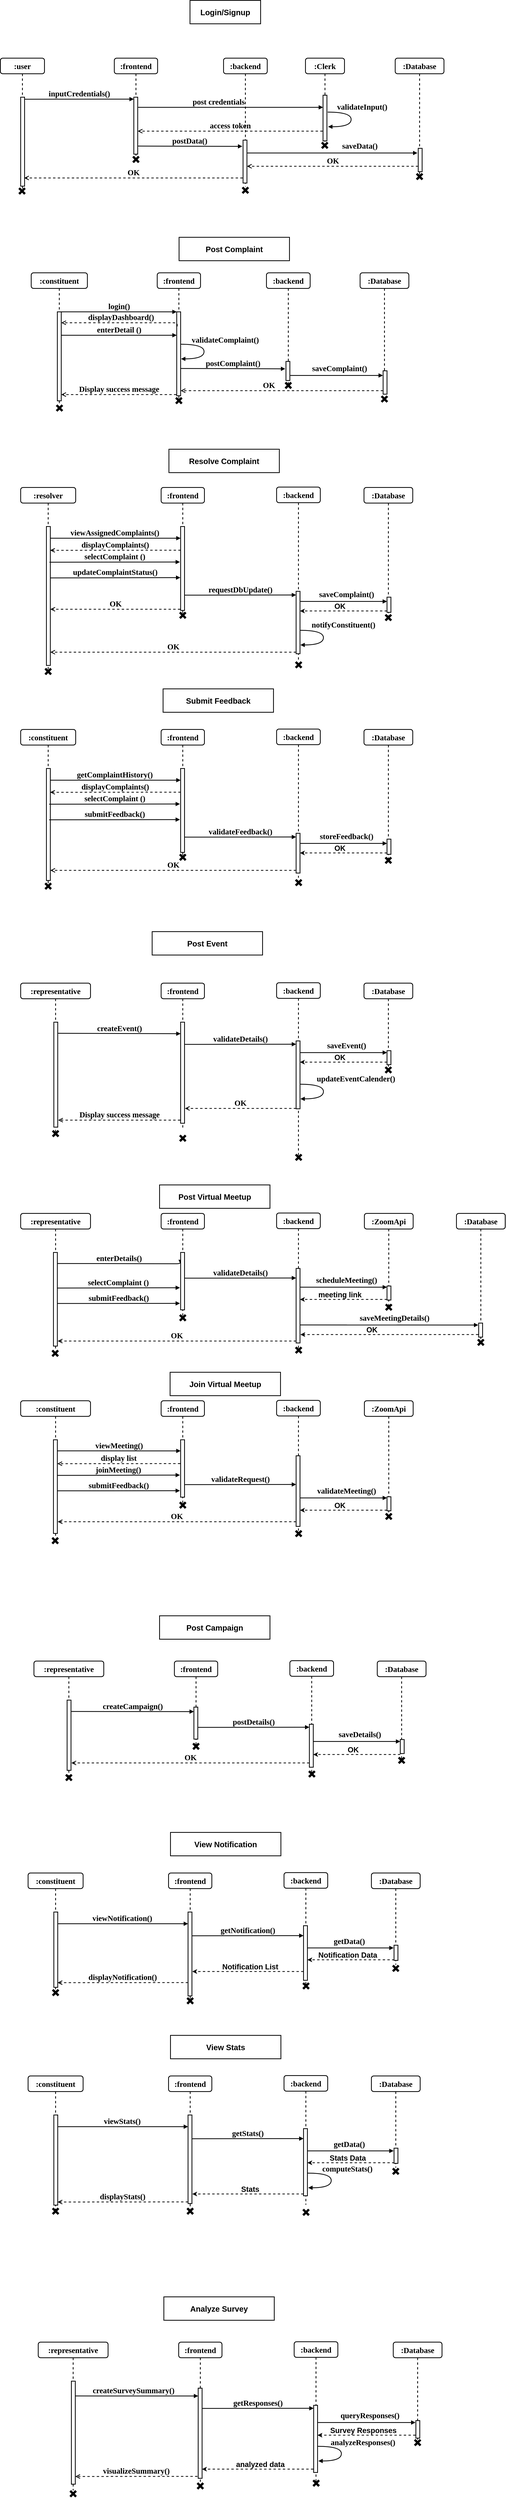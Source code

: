 <mxfile version="26.0.4">
  <diagram name="Page-1" id="13e1069c-82ec-6db2-03f1-153e76fe0fe0">
    <mxGraphModel dx="2449" dy="1663" grid="0" gridSize="10" guides="1" tooltips="1" connect="1" arrows="1" fold="1" page="0" pageScale="1" pageWidth="1100" pageHeight="850" background="none" math="0" shadow="0">
      <root>
        <mxCell id="0" />
        <mxCell id="1" parent="0" />
        <mxCell id="uIVDQIjMA6gFd7Pro6CU-50" value="viewAssignedComplaints()" style="html=1;verticalAlign=bottom;endArrow=block;entryX=0;entryY=0;labelBackgroundColor=none;fontFamily=Verdana;fontSize=20;edgeStyle=elbowEdgeStyle;elbow=vertical;strokeWidth=2;fontStyle=1" parent="1" edge="1">
          <mxGeometry relative="1" as="geometry">
            <mxPoint x="71" y="1310" as="sourcePoint" />
            <mxPoint x="410" y="1310.0" as="targetPoint" />
          </mxGeometry>
        </mxCell>
        <mxCell id="7baba1c4bc27f4b0-2" value=":frontend" style="shape=umlLifeline;perimeter=lifelinePerimeter;whiteSpace=wrap;html=1;container=1;collapsible=0;recursiveResize=0;outlineConnect=0;rounded=1;shadow=0;comic=0;labelBackgroundColor=none;strokeWidth=2;fontFamily=Verdana;fontSize=20;align=center;fontStyle=1" parent="1" vertex="1">
          <mxGeometry x="240" y="80" width="111" height="263" as="geometry" />
        </mxCell>
        <mxCell id="7baba1c4bc27f4b0-10" value="" style="html=1;points=[];perimeter=orthogonalPerimeter;rounded=0;shadow=0;comic=0;labelBackgroundColor=none;strokeWidth=2;fontFamily=Verdana;fontSize=20;align=center;fontStyle=1;whiteSpace=wrap;" parent="7baba1c4bc27f4b0-2" vertex="1">
          <mxGeometry x="50" y="100" width="10" height="146" as="geometry" />
        </mxCell>
        <mxCell id="7baba1c4bc27f4b0-35" value="validateInput()" style="html=1;verticalAlign=bottom;endArrow=block;labelBackgroundColor=none;fontFamily=Verdana;fontSize=20;elbow=vertical;edgeStyle=orthogonalEdgeStyle;curved=1;exitX=1;exitY=0.14;exitPerimeter=0;strokeWidth=2;fontStyle=1;exitDx=0;exitDy=0;entryX=1.099;entryY=0.303;entryDx=0;entryDy=0;entryPerimeter=0;" parent="7baba1c4bc27f4b0-2" edge="1">
          <mxGeometry x="-0.223" y="28" relative="1" as="geometry">
            <mxPoint x="547" y="138.2" as="sourcePoint" />
            <mxPoint x="547.99" y="175.69" as="targetPoint" />
            <Array as="points">
              <mxPoint x="607" y="138" />
              <mxPoint x="607" y="176" />
            </Array>
            <mxPoint as="offset" />
          </mxGeometry>
        </mxCell>
        <mxCell id="7baba1c4bc27f4b0-3" value=":backend" style="shape=umlLifeline;perimeter=lifelinePerimeter;whiteSpace=wrap;html=1;container=1;collapsible=0;recursiveResize=0;outlineConnect=0;rounded=1;shadow=0;comic=0;labelBackgroundColor=none;strokeWidth=2;fontFamily=Verdana;fontSize=20;align=center;fontStyle=1" parent="1" vertex="1">
          <mxGeometry x="520" y="80" width="112" height="329" as="geometry" />
        </mxCell>
        <mxCell id="7baba1c4bc27f4b0-13" value="" style="html=1;points=[];perimeter=orthogonalPerimeter;rounded=0;shadow=0;comic=0;labelBackgroundColor=none;strokeWidth=2;fontFamily=Verdana;fontSize=20;align=center;fontStyle=1;whiteSpace=wrap;" parent="7baba1c4bc27f4b0-3" vertex="1">
          <mxGeometry x="50" y="210" width="10" height="110" as="geometry" />
        </mxCell>
        <mxCell id="7baba1c4bc27f4b0-4" value=":Clerk" style="shape=umlLifeline;perimeter=lifelinePerimeter;whiteSpace=wrap;html=1;container=1;collapsible=0;recursiveResize=0;outlineConnect=0;rounded=1;shadow=0;comic=0;labelBackgroundColor=none;strokeWidth=2;fontFamily=Verdana;fontSize=20;align=center;fontStyle=1" parent="1" vertex="1">
          <mxGeometry x="730" y="80" width="100" height="223" as="geometry" />
        </mxCell>
        <mxCell id="7baba1c4bc27f4b0-5" value=":Database" style="shape=umlLifeline;perimeter=lifelinePerimeter;whiteSpace=wrap;html=1;container=1;collapsible=0;recursiveResize=0;outlineConnect=0;rounded=1;shadow=0;comic=0;labelBackgroundColor=none;strokeWidth=2;fontFamily=Verdana;fontSize=20;align=center;fontStyle=1" parent="1" vertex="1">
          <mxGeometry x="960" y="80" width="125" height="298" as="geometry" />
        </mxCell>
        <mxCell id="7baba1c4bc27f4b0-8" value=":user" style="shape=umlLifeline;perimeter=lifelinePerimeter;whiteSpace=wrap;html=1;container=1;collapsible=0;recursiveResize=0;outlineConnect=0;rounded=1;shadow=0;comic=0;labelBackgroundColor=none;strokeWidth=2;fontFamily=Verdana;fontSize=20;align=center;fontStyle=1" parent="1" vertex="1">
          <mxGeometry x="-52" y="80" width="113" height="340" as="geometry" />
        </mxCell>
        <mxCell id="7baba1c4bc27f4b0-9" value="" style="html=1;points=[];perimeter=orthogonalPerimeter;rounded=0;shadow=0;comic=0;labelBackgroundColor=none;strokeWidth=2;fontFamily=Verdana;fontSize=20;align=center;fontStyle=1;whiteSpace=wrap;" parent="7baba1c4bc27f4b0-8" vertex="1">
          <mxGeometry x="52" y="100" width="10" height="228" as="geometry" />
        </mxCell>
        <mxCell id="7baba1c4bc27f4b0-11" value="inputCredentials()" style="html=1;verticalAlign=bottom;endArrow=block;entryX=0;entryY=0;labelBackgroundColor=none;fontFamily=Verdana;fontSize=20;edgeStyle=elbowEdgeStyle;elbow=vertical;strokeWidth=2;fontStyle=1" parent="1" edge="1">
          <mxGeometry relative="1" as="geometry">
            <mxPoint x="10" y="185.2" as="sourcePoint" />
            <mxPoint x="290" y="185.0" as="targetPoint" />
          </mxGeometry>
        </mxCell>
        <mxCell id="7baba1c4bc27f4b0-14" value="post credentials" style="html=1;verticalAlign=bottom;endArrow=block;labelBackgroundColor=none;fontFamily=Verdana;fontSize=20;edgeStyle=elbowEdgeStyle;elbow=vertical;strokeWidth=2;fontStyle=1;" parent="1" target="uIVDQIjMA6gFd7Pro6CU-3" edge="1">
          <mxGeometry x="0.0" relative="1" as="geometry">
            <mxPoint x="354" y="206" as="sourcePoint" />
            <mxPoint x="710.11" y="229.06" as="targetPoint" />
            <Array as="points">
              <mxPoint x="296" y="206" />
            </Array>
            <mxPoint as="offset" />
          </mxGeometry>
        </mxCell>
        <mxCell id="uIVDQIjMA6gFd7Pro6CU-3" value="" style="html=1;points=[];perimeter=orthogonalPerimeter;rounded=0;shadow=0;comic=0;labelBackgroundColor=none;strokeWidth=2;fontFamily=Verdana;fontSize=20;align=center;fontStyle=1;whiteSpace=wrap;" parent="1" vertex="1">
          <mxGeometry x="775" y="175" width="10" height="117" as="geometry" />
        </mxCell>
        <mxCell id="uIVDQIjMA6gFd7Pro6CU-4" value="access token" style="html=1;verticalAlign=bottom;endArrow=open;dashed=1;endSize=8;labelBackgroundColor=none;fontFamily=Verdana;fontSize=20;edgeStyle=elbowEdgeStyle;elbow=vertical;strokeWidth=2;fontStyle=1;entryX=1;entryY=0.252;entryDx=0;entryDy=0;entryPerimeter=0;" parent="1" edge="1">
          <mxGeometry relative="1" as="geometry">
            <mxPoint x="300" y="267.96" as="targetPoint" />
            <Array as="points">
              <mxPoint x="433" y="267" />
            </Array>
            <mxPoint x="774" y="267" as="sourcePoint" />
          </mxGeometry>
        </mxCell>
        <mxCell id="uIVDQIjMA6gFd7Pro6CU-5" value="postData()" style="html=1;verticalAlign=bottom;endArrow=block;labelBackgroundColor=none;fontFamily=Verdana;fontSize=20;edgeStyle=elbowEdgeStyle;elbow=vertical;strokeWidth=2;fontStyle=1;entryX=-0.186;entryY=0.147;entryDx=0;entryDy=0;entryPerimeter=0;exitX=0.955;exitY=0.858;exitDx=0;exitDy=0;exitPerimeter=0;" parent="1" source="7baba1c4bc27f4b0-10" target="7baba1c4bc27f4b0-13" edge="1">
          <mxGeometry x="0.0" relative="1" as="geometry">
            <mxPoint x="354" y="306" as="sourcePoint" />
            <mxPoint x="490" y="306" as="targetPoint" />
            <Array as="points">
              <mxPoint x="296" y="306" />
            </Array>
            <mxPoint as="offset" />
          </mxGeometry>
        </mxCell>
        <mxCell id="7baba1c4bc27f4b0-28" value="" style="html=1;points=[];perimeter=orthogonalPerimeter;rounded=0;shadow=0;comic=0;labelBackgroundColor=none;strokeWidth=2;fontFamily=Verdana;fontSize=20;align=center;fontStyle=1;whiteSpace=wrap;" parent="1" vertex="1">
          <mxGeometry x="1019" y="311" width="10" height="60" as="geometry" />
        </mxCell>
        <mxCell id="uIVDQIjMA6gFd7Pro6CU-6" value="saveData()" style="html=1;verticalAlign=bottom;endArrow=block;labelBackgroundColor=none;fontFamily=Verdana;fontSize=20;edgeStyle=elbowEdgeStyle;elbow=vertical;strokeWidth=2;fontStyle=1;entryX=-0.204;entryY=0.186;entryDx=0;entryDy=0;entryPerimeter=0;" parent="1" source="7baba1c4bc27f4b0-13" target="7baba1c4bc27f4b0-28" edge="1">
          <mxGeometry x="0.315" y="4" relative="1" as="geometry">
            <mxPoint x="570" y="336" as="sourcePoint" />
            <mxPoint x="764.82" y="335.325" as="targetPoint" />
            <Array as="points">
              <mxPoint x="1018" y="323" />
            </Array>
            <mxPoint x="1" as="offset" />
          </mxGeometry>
        </mxCell>
        <mxCell id="uIVDQIjMA6gFd7Pro6CU-7" value="OK" style="html=1;verticalAlign=bottom;endArrow=open;dashed=1;endSize=8;labelBackgroundColor=none;fontFamily=Verdana;fontSize=20;edgeStyle=elbowEdgeStyle;elbow=vertical;strokeWidth=2;fontStyle=1;" parent="1" edge="1">
          <mxGeometry relative="1" as="geometry">
            <mxPoint x="580" y="357" as="targetPoint" />
            <Array as="points">
              <mxPoint x="678" y="357" />
            </Array>
            <mxPoint x="1019" y="357" as="sourcePoint" />
          </mxGeometry>
        </mxCell>
        <mxCell id="uIVDQIjMA6gFd7Pro6CU-8" value="OK" style="html=1;verticalAlign=bottom;endArrow=open;dashed=1;endSize=8;labelBackgroundColor=none;fontFamily=Verdana;fontSize=20;edgeStyle=elbowEdgeStyle;elbow=vertical;strokeWidth=2;fontStyle=1;entryX=0.888;entryY=0.866;entryDx=0;entryDy=0;entryPerimeter=0;" parent="1" edge="1">
          <mxGeometry relative="1" as="geometry">
            <mxPoint x="8.88" y="387.448" as="targetPoint" />
            <Array as="points">
              <mxPoint x="228" y="387" />
            </Array>
            <mxPoint x="569" y="387" as="sourcePoint" />
          </mxGeometry>
        </mxCell>
        <mxCell id="uIVDQIjMA6gFd7Pro6CU-9" value="" style="shape=cross;whiteSpace=wrap;html=1;fillColor=#000000;rotation=45;strokeWidth=2;fontSize=20;" parent="1" vertex="1">
          <mxGeometry x="286" y="330" width="19" height="19" as="geometry" />
        </mxCell>
        <mxCell id="uIVDQIjMA6gFd7Pro6CU-11" value="" style="shape=cross;whiteSpace=wrap;html=1;fillColor=#000000;rotation=45;strokeWidth=2;fontSize=20;" parent="1" vertex="1">
          <mxGeometry x="566.5" y="409" width="19" height="19" as="geometry" />
        </mxCell>
        <mxCell id="uIVDQIjMA6gFd7Pro6CU-12" value="" style="shape=cross;whiteSpace=wrap;html=1;fillColor=#000000;rotation=45;strokeWidth=2;fontSize=20;" parent="1" vertex="1">
          <mxGeometry x="-6" y="411" width="19" height="19" as="geometry" />
        </mxCell>
        <mxCell id="uIVDQIjMA6gFd7Pro6CU-13" value="" style="shape=cross;whiteSpace=wrap;html=1;fillColor=#000000;rotation=45;strokeWidth=2;fontSize=20;" parent="1" vertex="1">
          <mxGeometry x="769.935" y="293.935" width="19" height="19" as="geometry" />
        </mxCell>
        <mxCell id="uIVDQIjMA6gFd7Pro6CU-14" value="" style="shape=cross;whiteSpace=wrap;html=1;fillColor=#000000;rotation=45;strokeWidth=2;fontSize=20;" parent="1" vertex="1">
          <mxGeometry x="1012.935" y="373.935" width="19" height="19" as="geometry" />
        </mxCell>
        <mxCell id="uIVDQIjMA6gFd7Pro6CU-15" value=":frontend" style="shape=umlLifeline;perimeter=lifelinePerimeter;whiteSpace=wrap;html=1;container=1;collapsible=0;recursiveResize=0;outlineConnect=0;rounded=1;shadow=0;comic=0;labelBackgroundColor=none;strokeWidth=2;fontFamily=Verdana;fontSize=20;align=center;fontStyle=1" parent="1" vertex="1">
          <mxGeometry x="350" y="630" width="111" height="326" as="geometry" />
        </mxCell>
        <mxCell id="uIVDQIjMA6gFd7Pro6CU-16" value="" style="html=1;points=[];perimeter=orthogonalPerimeter;rounded=0;shadow=0;comic=0;labelBackgroundColor=none;strokeWidth=2;fontFamily=Verdana;fontSize=20;align=center;fontStyle=1;whiteSpace=wrap;" parent="uIVDQIjMA6gFd7Pro6CU-15" vertex="1">
          <mxGeometry x="50" y="100" width="10" height="215" as="geometry" />
        </mxCell>
        <mxCell id="uIVDQIjMA6gFd7Pro6CU-18" value=":backend" style="shape=umlLifeline;perimeter=lifelinePerimeter;whiteSpace=wrap;html=1;container=1;collapsible=0;recursiveResize=0;outlineConnect=0;rounded=1;shadow=0;comic=0;labelBackgroundColor=none;strokeWidth=2;fontFamily=Verdana;fontSize=20;align=center;fontStyle=1" parent="1" vertex="1">
          <mxGeometry x="630" y="630" width="112" height="286" as="geometry" />
        </mxCell>
        <mxCell id="uIVDQIjMA6gFd7Pro6CU-19" value="" style="html=1;points=[];perimeter=orthogonalPerimeter;rounded=0;shadow=0;comic=0;labelBackgroundColor=none;strokeWidth=2;fontFamily=Verdana;fontSize=20;align=center;fontStyle=1;whiteSpace=wrap;" parent="uIVDQIjMA6gFd7Pro6CU-18" vertex="1">
          <mxGeometry x="50" y="227" width="10" height="49" as="geometry" />
        </mxCell>
        <mxCell id="uIVDQIjMA6gFd7Pro6CU-21" value=":Database" style="shape=umlLifeline;perimeter=lifelinePerimeter;whiteSpace=wrap;html=1;container=1;collapsible=0;recursiveResize=0;outlineConnect=0;rounded=1;shadow=0;comic=0;labelBackgroundColor=none;strokeWidth=2;fontFamily=Verdana;fontSize=20;align=center;fontStyle=1" parent="1" vertex="1">
          <mxGeometry x="870" y="630" width="125" height="298" as="geometry" />
        </mxCell>
        <mxCell id="uIVDQIjMA6gFd7Pro6CU-22" value=":constituent" style="shape=umlLifeline;perimeter=lifelinePerimeter;whiteSpace=wrap;html=1;container=1;collapsible=0;recursiveResize=0;outlineConnect=0;rounded=1;shadow=0;comic=0;labelBackgroundColor=none;strokeWidth=2;fontFamily=Verdana;fontSize=20;align=center;fontStyle=1" parent="1" vertex="1">
          <mxGeometry x="27" y="630" width="144" height="340" as="geometry" />
        </mxCell>
        <mxCell id="uIVDQIjMA6gFd7Pro6CU-23" value="" style="html=1;points=[];perimeter=orthogonalPerimeter;rounded=0;shadow=0;comic=0;labelBackgroundColor=none;strokeWidth=2;fontFamily=Verdana;fontSize=20;align=center;fontStyle=1;whiteSpace=wrap;" parent="uIVDQIjMA6gFd7Pro6CU-22" vertex="1">
          <mxGeometry x="67" y="100" width="10" height="228" as="geometry" />
        </mxCell>
        <mxCell id="uIVDQIjMA6gFd7Pro6CU-24" value="login()" style="html=1;verticalAlign=bottom;endArrow=block;entryX=0;entryY=0;labelBackgroundColor=none;fontFamily=Verdana;fontSize=20;edgeStyle=elbowEdgeStyle;elbow=vertical;strokeWidth=2;fontStyle=1" parent="1" source="uIVDQIjMA6gFd7Pro6CU-23" target="uIVDQIjMA6gFd7Pro6CU-16" edge="1">
          <mxGeometry relative="1" as="geometry">
            <mxPoint x="330" y="740" as="sourcePoint" />
          </mxGeometry>
        </mxCell>
        <mxCell id="uIVDQIjMA6gFd7Pro6CU-28" value="postComplaint()" style="html=1;verticalAlign=bottom;endArrow=block;labelBackgroundColor=none;fontFamily=Verdana;fontSize=20;edgeStyle=elbowEdgeStyle;elbow=vertical;strokeWidth=2;fontStyle=1;entryX=-0.186;entryY=0.147;entryDx=0;entryDy=0;entryPerimeter=0;exitX=1.012;exitY=0.758;exitDx=0;exitDy=0;exitPerimeter=0;" parent="1" edge="1">
          <mxGeometry x="0.0" relative="1" as="geometry">
            <mxPoint x="410.12" y="875.07" as="sourcePoint" />
            <mxPoint x="678.14" y="876.17" as="targetPoint" />
            <Array as="points">
              <mxPoint x="406" y="876" />
            </Array>
            <mxPoint as="offset" />
          </mxGeometry>
        </mxCell>
        <mxCell id="uIVDQIjMA6gFd7Pro6CU-29" value="" style="html=1;points=[];perimeter=orthogonalPerimeter;rounded=0;shadow=0;comic=0;labelBackgroundColor=none;strokeWidth=2;fontFamily=Verdana;fontSize=20;align=center;fontStyle=1;whiteSpace=wrap;" parent="1" vertex="1">
          <mxGeometry x="929" y="881" width="10" height="60" as="geometry" />
        </mxCell>
        <mxCell id="uIVDQIjMA6gFd7Pro6CU-30" value="saveComplaint()" style="html=1;verticalAlign=bottom;endArrow=block;labelBackgroundColor=none;fontFamily=Verdana;fontSize=20;edgeStyle=elbowEdgeStyle;elbow=vertical;strokeWidth=2;fontStyle=1;entryX=-0.05;entryY=0.208;entryDx=0;entryDy=0;entryPerimeter=0;" parent="1" target="uIVDQIjMA6gFd7Pro6CU-29" edge="1">
          <mxGeometry x="0.063" y="4" relative="1" as="geometry">
            <mxPoint x="690" y="893" as="sourcePoint" />
            <mxPoint x="893" y="896" as="targetPoint" />
            <Array as="points">
              <mxPoint x="1128" y="893" />
            </Array>
            <mxPoint as="offset" />
          </mxGeometry>
        </mxCell>
        <mxCell id="uIVDQIjMA6gFd7Pro6CU-31" value="OK" style="html=1;verticalAlign=bottom;endArrow=open;dashed=1;endSize=8;labelBackgroundColor=none;fontFamily=Verdana;fontSize=20;edgeStyle=elbowEdgeStyle;elbow=vertical;strokeWidth=2;fontStyle=1;" parent="1" edge="1">
          <mxGeometry x="0.129" relative="1" as="geometry">
            <mxPoint x="410" y="932" as="targetPoint" />
            <Array as="points">
              <mxPoint x="588" y="932" />
            </Array>
            <mxPoint x="929" y="932" as="sourcePoint" />
            <mxPoint as="offset" />
          </mxGeometry>
        </mxCell>
        <mxCell id="uIVDQIjMA6gFd7Pro6CU-32" value="Display success message" style="html=1;verticalAlign=bottom;endArrow=open;dashed=1;endSize=8;labelBackgroundColor=none;fontFamily=Verdana;fontSize=20;edgeStyle=elbowEdgeStyle;elbow=vertical;strokeWidth=2;fontStyle=1;" parent="1" target="uIVDQIjMA6gFd7Pro6CU-23" edge="1">
          <mxGeometry x="0.001" relative="1" as="geometry">
            <mxPoint x="133" y="942" as="targetPoint" />
            <Array as="points">
              <mxPoint x="368" y="942" />
            </Array>
            <mxPoint x="399" y="942" as="sourcePoint" />
            <mxPoint as="offset" />
          </mxGeometry>
        </mxCell>
        <mxCell id="uIVDQIjMA6gFd7Pro6CU-33" value="" style="shape=cross;whiteSpace=wrap;html=1;fillColor=#000000;rotation=45;strokeWidth=2;fontSize=20;" parent="1" vertex="1">
          <mxGeometry x="396" y="948" width="19" height="19" as="geometry" />
        </mxCell>
        <mxCell id="uIVDQIjMA6gFd7Pro6CU-34" value="" style="shape=cross;whiteSpace=wrap;html=1;fillColor=#000000;rotation=45;strokeWidth=2;fontSize=20;" parent="1" vertex="1">
          <mxGeometry x="676.5" y="909" width="19" height="19" as="geometry" />
        </mxCell>
        <mxCell id="uIVDQIjMA6gFd7Pro6CU-35" value="" style="shape=cross;whiteSpace=wrap;html=1;fillColor=#000000;rotation=45;strokeWidth=2;fontSize=20;" parent="1" vertex="1">
          <mxGeometry x="90" y="967" width="19" height="19" as="geometry" />
        </mxCell>
        <mxCell id="uIVDQIjMA6gFd7Pro6CU-37" value="" style="shape=cross;whiteSpace=wrap;html=1;fillColor=#000000;rotation=45;strokeWidth=2;fontSize=20;" parent="1" vertex="1">
          <mxGeometry x="922.935" y="943.935" width="19" height="19" as="geometry" />
        </mxCell>
        <mxCell id="uIVDQIjMA6gFd7Pro6CU-38" value="&lt;font&gt;&lt;b&gt;Login/Signup&lt;/b&gt;&lt;/font&gt;" style="whiteSpace=wrap;html=1;strokeWidth=2;fontSize=20;" parent="1" vertex="1">
          <mxGeometry x="434" y="-68" width="181" height="60" as="geometry" />
        </mxCell>
        <mxCell id="uIVDQIjMA6gFd7Pro6CU-39" value="displayDashboard()" style="html=1;verticalAlign=bottom;endArrow=open;dashed=1;endSize=8;labelBackgroundColor=none;fontFamily=Verdana;fontSize=20;edgeStyle=elbowEdgeStyle;elbow=vertical;strokeWidth=2;fontStyle=1;entryX=1;entryY=0.252;entryDx=0;entryDy=0;entryPerimeter=0;exitX=0.12;exitY=0.173;exitDx=0;exitDy=0;exitPerimeter=0;" parent="1" source="uIVDQIjMA6gFd7Pro6CU-16" edge="1">
          <mxGeometry relative="1" as="geometry">
            <mxPoint x="104" y="758.96" as="targetPoint" />
            <Array as="points">
              <mxPoint x="237" y="758" />
            </Array>
            <mxPoint x="578" y="758" as="sourcePoint" />
          </mxGeometry>
        </mxCell>
        <mxCell id="uIVDQIjMA6gFd7Pro6CU-40" value="enterDetail ()" style="html=1;verticalAlign=bottom;endArrow=block;entryX=0;entryY=0;labelBackgroundColor=none;fontFamily=Verdana;fontSize=20;edgeStyle=elbowEdgeStyle;elbow=vertical;strokeWidth=2;fontStyle=1" parent="1" edge="1">
          <mxGeometry relative="1" as="geometry">
            <mxPoint x="104" y="790" as="sourcePoint" />
            <mxPoint x="400" y="790" as="targetPoint" />
          </mxGeometry>
        </mxCell>
        <mxCell id="uIVDQIjMA6gFd7Pro6CU-41" value="validateComplaint()" style="html=1;verticalAlign=bottom;endArrow=block;labelBackgroundColor=none;fontFamily=Verdana;fontSize=20;elbow=vertical;edgeStyle=orthogonalEdgeStyle;curved=1;exitX=1;exitY=0.14;exitPerimeter=0;strokeWidth=2;fontStyle=1;exitDx=0;exitDy=0;entryX=1.099;entryY=0.303;entryDx=0;entryDy=0;entryPerimeter=0;" parent="1" edge="1">
          <mxGeometry x="-0.195" y="54" relative="1" as="geometry">
            <mxPoint x="410" y="813" as="sourcePoint" />
            <mxPoint x="410.99" y="850.49" as="targetPoint" />
            <Array as="points">
              <mxPoint x="470" y="812.8" />
              <mxPoint x="470" y="850.8" />
            </Array>
            <mxPoint as="offset" />
          </mxGeometry>
        </mxCell>
        <mxCell id="uIVDQIjMA6gFd7Pro6CU-42" value="&lt;font&gt;&lt;b&gt;Post Complaint&lt;/b&gt;&lt;/font&gt;" style="whiteSpace=wrap;html=1;strokeWidth=2;fontSize=20;" parent="1" vertex="1">
          <mxGeometry x="406" y="539" width="283" height="60" as="geometry" />
        </mxCell>
        <mxCell id="uIVDQIjMA6gFd7Pro6CU-43" value=":frontend" style="shape=umlLifeline;perimeter=lifelinePerimeter;whiteSpace=wrap;html=1;container=1;collapsible=0;recursiveResize=0;outlineConnect=0;rounded=1;shadow=0;comic=0;labelBackgroundColor=none;strokeWidth=2;fontFamily=Verdana;fontSize=20;align=center;fontStyle=1" parent="1" vertex="1">
          <mxGeometry x="360" y="1180" width="111" height="326" as="geometry" />
        </mxCell>
        <mxCell id="uIVDQIjMA6gFd7Pro6CU-44" value="" style="html=1;points=[];perimeter=orthogonalPerimeter;rounded=0;shadow=0;comic=0;labelBackgroundColor=none;strokeWidth=2;fontFamily=Verdana;fontSize=20;align=center;fontStyle=1;whiteSpace=wrap;" parent="uIVDQIjMA6gFd7Pro6CU-43" vertex="1">
          <mxGeometry x="50" y="100" width="10" height="215" as="geometry" />
        </mxCell>
        <mxCell id="uIVDQIjMA6gFd7Pro6CU-45" value=":backend" style="shape=umlLifeline;perimeter=lifelinePerimeter;whiteSpace=wrap;html=1;container=1;collapsible=0;recursiveResize=0;outlineConnect=0;rounded=1;shadow=0;comic=0;labelBackgroundColor=none;strokeWidth=2;fontFamily=Verdana;fontSize=20;align=center;fontStyle=1" parent="1" vertex="1">
          <mxGeometry x="656" y="1179" width="112" height="444" as="geometry" />
        </mxCell>
        <mxCell id="uIVDQIjMA6gFd7Pro6CU-46" value="" style="html=1;points=[];perimeter=orthogonalPerimeter;rounded=0;shadow=0;comic=0;labelBackgroundColor=none;strokeWidth=2;fontFamily=Verdana;fontSize=20;align=center;fontStyle=1;whiteSpace=wrap;" parent="uIVDQIjMA6gFd7Pro6CU-45" vertex="1">
          <mxGeometry x="50" y="267" width="10" height="160" as="geometry" />
        </mxCell>
        <mxCell id="uIVDQIjMA6gFd7Pro6CU-51" value="requestDbUpdate()" style="html=1;verticalAlign=bottom;endArrow=block;labelBackgroundColor=none;fontFamily=Verdana;fontSize=20;edgeStyle=elbowEdgeStyle;elbow=vertical;strokeWidth=2;fontStyle=1;exitX=0.961;exitY=0.818;exitDx=0;exitDy=0;exitPerimeter=0;" parent="uIVDQIjMA6gFd7Pro6CU-45" source="uIVDQIjMA6gFd7Pro6CU-44" edge="1">
          <mxGeometry x="0.0" relative="1" as="geometry">
            <mxPoint x="-261.0" y="275.07" as="sourcePoint" />
            <mxPoint x="50" y="276" as="targetPoint" />
            <Array as="points" />
            <mxPoint as="offset" />
          </mxGeometry>
        </mxCell>
        <mxCell id="uIVDQIjMA6gFd7Pro6CU-73" value="notifyConstituent()" style="html=1;verticalAlign=bottom;endArrow=block;labelBackgroundColor=none;fontFamily=Verdana;fontSize=20;elbow=vertical;edgeStyle=orthogonalEdgeStyle;curved=1;exitX=1;exitY=0.14;exitPerimeter=0;strokeWidth=2;fontStyle=1;exitDx=0;exitDy=0;entryX=1.099;entryY=0.303;entryDx=0;entryDy=0;entryPerimeter=0;" parent="uIVDQIjMA6gFd7Pro6CU-45" edge="1">
          <mxGeometry x="-0.233" y="51" relative="1" as="geometry">
            <mxPoint x="60" y="367" as="sourcePoint" />
            <mxPoint x="60.99" y="404.49" as="targetPoint" />
            <Array as="points">
              <mxPoint x="120" y="366.8" />
              <mxPoint x="120" y="404.8" />
            </Array>
            <mxPoint as="offset" />
          </mxGeometry>
        </mxCell>
        <mxCell id="uIVDQIjMA6gFd7Pro6CU-47" value=":Database" style="shape=umlLifeline;perimeter=lifelinePerimeter;whiteSpace=wrap;html=1;container=1;collapsible=0;recursiveResize=0;outlineConnect=0;rounded=1;shadow=0;comic=0;labelBackgroundColor=none;strokeWidth=2;fontFamily=Verdana;fontSize=20;align=center;fontStyle=1" parent="1" vertex="1">
          <mxGeometry x="880" y="1180" width="125" height="333" as="geometry" />
        </mxCell>
        <mxCell id="uIVDQIjMA6gFd7Pro6CU-48" value=":resolver" style="shape=umlLifeline;perimeter=lifelinePerimeter;whiteSpace=wrap;html=1;container=1;collapsible=0;recursiveResize=0;outlineConnect=0;rounded=1;shadow=0;comic=0;labelBackgroundColor=none;strokeWidth=2;fontFamily=Verdana;fontSize=20;align=center;fontStyle=1" parent="1" vertex="1">
          <mxGeometry y="1180" width="141" height="473" as="geometry" />
        </mxCell>
        <mxCell id="uIVDQIjMA6gFd7Pro6CU-49" value="" style="html=1;points=[];perimeter=orthogonalPerimeter;rounded=0;shadow=0;comic=0;labelBackgroundColor=none;strokeWidth=2;fontFamily=Verdana;fontSize=20;align=center;fontStyle=1;whiteSpace=wrap;" parent="uIVDQIjMA6gFd7Pro6CU-48" vertex="1">
          <mxGeometry x="66" y="100" width="10" height="356" as="geometry" />
        </mxCell>
        <mxCell id="uIVDQIjMA6gFd7Pro6CU-52" value="" style="html=1;points=[];perimeter=orthogonalPerimeter;rounded=0;shadow=0;comic=0;labelBackgroundColor=none;strokeWidth=2;fontFamily=Verdana;fontSize=20;align=center;fontStyle=1;whiteSpace=wrap;" parent="1" vertex="1">
          <mxGeometry x="939" y="1461" width="10" height="39" as="geometry" />
        </mxCell>
        <mxCell id="uIVDQIjMA6gFd7Pro6CU-53" value="saveComplaint()" style="html=1;verticalAlign=bottom;endArrow=block;labelBackgroundColor=none;fontFamily=Verdana;fontSize=20;edgeStyle=elbowEdgeStyle;elbow=vertical;strokeWidth=2;fontStyle=1;" parent="1" source="uIVDQIjMA6gFd7Pro6CU-46" edge="1">
          <mxGeometry x="0.063" y="4" relative="1" as="geometry">
            <mxPoint x="700" y="1443" as="sourcePoint" />
            <mxPoint x="939" y="1472" as="targetPoint" />
            <Array as="points">
              <mxPoint x="878" y="1472" />
            </Array>
            <mxPoint as="offset" />
          </mxGeometry>
        </mxCell>
        <mxCell id="uIVDQIjMA6gFd7Pro6CU-55" value="OK" style="html=1;verticalAlign=bottom;endArrow=open;dashed=1;endSize=8;labelBackgroundColor=none;fontFamily=Verdana;fontSize=20;edgeStyle=elbowEdgeStyle;elbow=vertical;strokeWidth=2;fontStyle=1;" parent="1" target="uIVDQIjMA6gFd7Pro6CU-49" edge="1">
          <mxGeometry relative="1" as="geometry">
            <mxPoint x="143" y="1492" as="targetPoint" />
            <Array as="points">
              <mxPoint x="378" y="1492" />
            </Array>
            <mxPoint x="409" y="1492" as="sourcePoint" />
          </mxGeometry>
        </mxCell>
        <mxCell id="uIVDQIjMA6gFd7Pro6CU-56" value="" style="shape=cross;whiteSpace=wrap;html=1;fillColor=#000000;rotation=45;strokeWidth=2;fontSize=20;" parent="1" vertex="1">
          <mxGeometry x="406" y="1498" width="19" height="19" as="geometry" />
        </mxCell>
        <mxCell id="uIVDQIjMA6gFd7Pro6CU-58" value="" style="shape=cross;whiteSpace=wrap;html=1;fillColor=#000000;rotation=45;strokeWidth=2;fontSize=20;" parent="1" vertex="1">
          <mxGeometry x="61" y="1642" width="19" height="19" as="geometry" />
        </mxCell>
        <mxCell id="uIVDQIjMA6gFd7Pro6CU-59" value="" style="shape=cross;whiteSpace=wrap;html=1;fillColor=#000000;rotation=45;strokeWidth=2;fontSize=20;" parent="1" vertex="1">
          <mxGeometry x="932.935" y="1503.935" width="19" height="19" as="geometry" />
        </mxCell>
        <mxCell id="uIVDQIjMA6gFd7Pro6CU-60" value="displayComplaints()" style="html=1;verticalAlign=bottom;endArrow=open;dashed=1;endSize=8;labelBackgroundColor=none;fontFamily=Verdana;fontSize=20;edgeStyle=elbowEdgeStyle;elbow=vertical;strokeWidth=2;fontStyle=1;entryX=0.953;entryY=0.127;entryDx=0;entryDy=0;entryPerimeter=0;exitX=0.01;exitY=0.129;exitDx=0;exitDy=0;exitPerimeter=0;" parent="1" edge="1">
          <mxGeometry relative="1" as="geometry">
            <mxPoint x="75.53" y="1341.956" as="targetPoint" />
            <Array as="points">
              <mxPoint x="247" y="1341" />
            </Array>
            <mxPoint x="410.1" y="1340.735" as="sourcePoint" />
          </mxGeometry>
        </mxCell>
        <mxCell id="uIVDQIjMA6gFd7Pro6CU-61" value="selectComplaint ()" style="html=1;verticalAlign=bottom;endArrow=block;entryX=-0.17;entryY=0.28;labelBackgroundColor=none;fontFamily=Verdana;fontSize=20;edgeStyle=elbowEdgeStyle;elbow=vertical;strokeWidth=2;fontStyle=1;entryDx=0;entryDy=0;entryPerimeter=0;exitX=0.777;exitY=0.257;exitDx=0;exitDy=0;exitPerimeter=0;" parent="1" edge="1" source="uIVDQIjMA6gFd7Pro6CU-49">
          <mxGeometry relative="1" as="geometry">
            <mxPoint x="79" y="1372" as="sourcePoint" />
            <mxPoint x="408.3" y="1370.2" as="targetPoint" />
          </mxGeometry>
        </mxCell>
        <mxCell id="uIVDQIjMA6gFd7Pro6CU-70" value="" style="shape=cross;whiteSpace=wrap;html=1;fillColor=#000000;rotation=45;strokeWidth=2;fontSize=20;" parent="1" vertex="1">
          <mxGeometry x="702.935" y="1624.935" width="19" height="19" as="geometry" />
        </mxCell>
        <mxCell id="uIVDQIjMA6gFd7Pro6CU-80" value="" style="group" parent="1" vertex="1" connectable="0">
          <mxGeometry x="716" y="1467" width="223" height="35" as="geometry" />
        </mxCell>
        <mxCell id="uIVDQIjMA6gFd7Pro6CU-78" style="edgeStyle=orthogonalEdgeStyle;rounded=0;orthogonalLoop=1;jettySize=auto;html=1;entryX=1;entryY=0.259;entryDx=0;entryDy=0;entryPerimeter=0;strokeWidth=2;dashed=1;" parent="uIVDQIjMA6gFd7Pro6CU-80" edge="1">
          <mxGeometry relative="1" as="geometry">
            <mxPoint x="223" y="29.4" as="sourcePoint" />
            <mxPoint y="29.44" as="targetPoint" />
            <Array as="points">
              <mxPoint x="112" y="29" />
            </Array>
          </mxGeometry>
        </mxCell>
        <mxCell id="uIVDQIjMA6gFd7Pro6CU-79" value="&lt;b&gt;&lt;font style=&quot;font-size: 19px;&quot;&gt;OK&lt;/font&gt;&lt;/b&gt;" style="text;html=1;align=center;verticalAlign=middle;resizable=0;points=[];autosize=1;strokeColor=none;fillColor=none;" parent="uIVDQIjMA6gFd7Pro6CU-80" vertex="1">
          <mxGeometry x="78" width="47" height="35" as="geometry" />
        </mxCell>
        <mxCell id="uIVDQIjMA6gFd7Pro6CU-81" value="OK" style="html=1;verticalAlign=bottom;endArrow=open;dashed=1;endSize=8;labelBackgroundColor=none;fontFamily=Verdana;fontSize=20;edgeStyle=elbowEdgeStyle;elbow=vertical;strokeWidth=2;fontStyle=1;" parent="1" edge="1">
          <mxGeometry relative="1" as="geometry">
            <mxPoint x="76" y="1602" as="targetPoint" />
            <Array as="points">
              <mxPoint x="378" y="1602" />
            </Array>
            <mxPoint x="706" y="1602" as="sourcePoint" />
          </mxGeometry>
        </mxCell>
        <mxCell id="uIVDQIjMA6gFd7Pro6CU-82" value="&lt;font&gt;&lt;b&gt;Resolve Complaint&lt;/b&gt;&lt;/font&gt;" style="whiteSpace=wrap;html=1;strokeWidth=2;fontSize=20;" parent="1" vertex="1">
          <mxGeometry x="380" y="1082" width="283" height="60" as="geometry" />
        </mxCell>
        <mxCell id="SpGyAxDBSFVW8lquO75B-1" value="getComplaintHistory()" style="html=1;verticalAlign=bottom;endArrow=block;entryX=0;entryY=0;labelBackgroundColor=none;fontFamily=Verdana;fontSize=20;edgeStyle=elbowEdgeStyle;elbow=vertical;strokeWidth=2;fontStyle=1" edge="1" parent="1">
          <mxGeometry relative="1" as="geometry">
            <mxPoint x="71" y="1930" as="sourcePoint" />
            <mxPoint x="410" y="1930.0" as="targetPoint" />
          </mxGeometry>
        </mxCell>
        <mxCell id="SpGyAxDBSFVW8lquO75B-2" value=":frontend" style="shape=umlLifeline;perimeter=lifelinePerimeter;whiteSpace=wrap;html=1;container=1;collapsible=0;recursiveResize=0;outlineConnect=0;rounded=1;shadow=0;comic=0;labelBackgroundColor=none;strokeWidth=2;fontFamily=Verdana;fontSize=20;align=center;fontStyle=1" vertex="1" parent="1">
          <mxGeometry x="360" y="1800" width="111" height="326" as="geometry" />
        </mxCell>
        <mxCell id="SpGyAxDBSFVW8lquO75B-3" value="" style="html=1;points=[];perimeter=orthogonalPerimeter;rounded=0;shadow=0;comic=0;labelBackgroundColor=none;strokeWidth=2;fontFamily=Verdana;fontSize=20;align=center;fontStyle=1;whiteSpace=wrap;" vertex="1" parent="SpGyAxDBSFVW8lquO75B-2">
          <mxGeometry x="50" y="100" width="10" height="215" as="geometry" />
        </mxCell>
        <mxCell id="SpGyAxDBSFVW8lquO75B-4" value=":backend" style="shape=umlLifeline;perimeter=lifelinePerimeter;whiteSpace=wrap;html=1;container=1;collapsible=0;recursiveResize=0;outlineConnect=0;rounded=1;shadow=0;comic=0;labelBackgroundColor=none;strokeWidth=2;fontFamily=Verdana;fontSize=20;align=center;fontStyle=1" vertex="1" parent="1">
          <mxGeometry x="656" y="1799" width="112" height="381" as="geometry" />
        </mxCell>
        <mxCell id="SpGyAxDBSFVW8lquO75B-5" value="" style="html=1;points=[];perimeter=orthogonalPerimeter;rounded=0;shadow=0;comic=0;labelBackgroundColor=none;strokeWidth=2;fontFamily=Verdana;fontSize=20;align=center;fontStyle=1;whiteSpace=wrap;" vertex="1" parent="SpGyAxDBSFVW8lquO75B-4">
          <mxGeometry x="50" y="267" width="10" height="102" as="geometry" />
        </mxCell>
        <mxCell id="SpGyAxDBSFVW8lquO75B-6" value="validateFeedback()" style="html=1;verticalAlign=bottom;endArrow=block;labelBackgroundColor=none;fontFamily=Verdana;fontSize=20;edgeStyle=elbowEdgeStyle;elbow=vertical;strokeWidth=2;fontStyle=1;exitX=0.961;exitY=0.818;exitDx=0;exitDy=0;exitPerimeter=0;" edge="1" parent="SpGyAxDBSFVW8lquO75B-4" source="SpGyAxDBSFVW8lquO75B-3">
          <mxGeometry x="0.0" relative="1" as="geometry">
            <mxPoint x="-261.0" y="275.07" as="sourcePoint" />
            <mxPoint x="50" y="276" as="targetPoint" />
            <Array as="points" />
            <mxPoint as="offset" />
          </mxGeometry>
        </mxCell>
        <mxCell id="SpGyAxDBSFVW8lquO75B-8" value=":Database" style="shape=umlLifeline;perimeter=lifelinePerimeter;whiteSpace=wrap;html=1;container=1;collapsible=0;recursiveResize=0;outlineConnect=0;rounded=1;shadow=0;comic=0;labelBackgroundColor=none;strokeWidth=2;fontFamily=Verdana;fontSize=20;align=center;fontStyle=1" vertex="1" parent="1">
          <mxGeometry x="880" y="1800" width="125" height="337" as="geometry" />
        </mxCell>
        <mxCell id="SpGyAxDBSFVW8lquO75B-9" value=":constituent" style="shape=umlLifeline;perimeter=lifelinePerimeter;whiteSpace=wrap;html=1;container=1;collapsible=0;recursiveResize=0;outlineConnect=0;rounded=1;shadow=0;comic=0;labelBackgroundColor=none;strokeWidth=2;fontFamily=Verdana;fontSize=20;align=center;fontStyle=1" vertex="1" parent="1">
          <mxGeometry y="1800" width="141" height="400" as="geometry" />
        </mxCell>
        <mxCell id="SpGyAxDBSFVW8lquO75B-10" value="" style="html=1;points=[];perimeter=orthogonalPerimeter;rounded=0;shadow=0;comic=0;labelBackgroundColor=none;strokeWidth=2;fontFamily=Verdana;fontSize=20;align=center;fontStyle=1;whiteSpace=wrap;" vertex="1" parent="SpGyAxDBSFVW8lquO75B-9">
          <mxGeometry x="66" y="100" width="10" height="287" as="geometry" />
        </mxCell>
        <mxCell id="SpGyAxDBSFVW8lquO75B-11" value="" style="html=1;points=[];perimeter=orthogonalPerimeter;rounded=0;shadow=0;comic=0;labelBackgroundColor=none;strokeWidth=2;fontFamily=Verdana;fontSize=20;align=center;fontStyle=1;whiteSpace=wrap;" vertex="1" parent="1">
          <mxGeometry x="939" y="2081" width="10" height="39" as="geometry" />
        </mxCell>
        <mxCell id="SpGyAxDBSFVW8lquO75B-12" value="storeFeedback()" style="html=1;verticalAlign=bottom;endArrow=block;labelBackgroundColor=none;fontFamily=Verdana;fontSize=20;edgeStyle=elbowEdgeStyle;elbow=vertical;strokeWidth=2;fontStyle=1;" edge="1" parent="1" source="SpGyAxDBSFVW8lquO75B-5">
          <mxGeometry x="0.063" y="4" relative="1" as="geometry">
            <mxPoint x="700" y="2063" as="sourcePoint" />
            <mxPoint x="939" y="2092" as="targetPoint" />
            <Array as="points">
              <mxPoint x="878" y="2092" />
            </Array>
            <mxPoint as="offset" />
          </mxGeometry>
        </mxCell>
        <mxCell id="SpGyAxDBSFVW8lquO75B-14" value="" style="shape=cross;whiteSpace=wrap;html=1;fillColor=#000000;rotation=45;strokeWidth=2;fontSize=20;" vertex="1" parent="1">
          <mxGeometry x="406" y="2118" width="19" height="19" as="geometry" />
        </mxCell>
        <mxCell id="SpGyAxDBSFVW8lquO75B-15" value="" style="shape=cross;whiteSpace=wrap;html=1;fillColor=#000000;rotation=45;strokeWidth=2;fontSize=20;" vertex="1" parent="1">
          <mxGeometry x="61" y="2192" width="19" height="19" as="geometry" />
        </mxCell>
        <mxCell id="SpGyAxDBSFVW8lquO75B-16" value="" style="shape=cross;whiteSpace=wrap;html=1;fillColor=#000000;rotation=45;strokeWidth=2;fontSize=20;" vertex="1" parent="1">
          <mxGeometry x="932.935" y="2125.935" width="19" height="19" as="geometry" />
        </mxCell>
        <mxCell id="SpGyAxDBSFVW8lquO75B-17" value="displayComplaints()" style="html=1;verticalAlign=bottom;endArrow=open;dashed=1;endSize=8;labelBackgroundColor=none;fontFamily=Verdana;fontSize=20;edgeStyle=elbowEdgeStyle;elbow=vertical;strokeWidth=2;fontStyle=1;entryX=0.953;entryY=0.127;entryDx=0;entryDy=0;entryPerimeter=0;exitX=0.01;exitY=0.129;exitDx=0;exitDy=0;exitPerimeter=0;" edge="1" parent="1">
          <mxGeometry relative="1" as="geometry">
            <mxPoint x="75.53" y="1961.956" as="targetPoint" />
            <Array as="points">
              <mxPoint x="247" y="1961" />
            </Array>
            <mxPoint x="410.1" y="1960.735" as="sourcePoint" />
          </mxGeometry>
        </mxCell>
        <mxCell id="SpGyAxDBSFVW8lquO75B-18" value="selectComplaint ()" style="html=1;verticalAlign=bottom;endArrow=block;entryX=-0.17;entryY=0.28;labelBackgroundColor=none;fontFamily=Verdana;fontSize=20;edgeStyle=elbowEdgeStyle;elbow=vertical;strokeWidth=2;fontStyle=1;exitX=0.7;exitY=0.27;exitDx=0;exitDy=0;exitPerimeter=0;entryDx=0;entryDy=0;entryPerimeter=0;" edge="1" parent="1">
          <mxGeometry relative="1" as="geometry">
            <mxPoint x="73" y="1991.56" as="sourcePoint" />
            <mxPoint x="408.3" y="1990.2" as="targetPoint" />
          </mxGeometry>
        </mxCell>
        <mxCell id="SpGyAxDBSFVW8lquO75B-20" value="" style="shape=cross;whiteSpace=wrap;html=1;fillColor=#000000;rotation=45;strokeWidth=2;fontSize=20;" vertex="1" parent="1">
          <mxGeometry x="702.935" y="2182.935" width="19" height="19" as="geometry" />
        </mxCell>
        <mxCell id="SpGyAxDBSFVW8lquO75B-21" value="" style="group" vertex="1" connectable="0" parent="1">
          <mxGeometry x="716" y="2087" width="223" height="35" as="geometry" />
        </mxCell>
        <mxCell id="SpGyAxDBSFVW8lquO75B-22" style="edgeStyle=orthogonalEdgeStyle;rounded=0;orthogonalLoop=1;jettySize=auto;html=1;entryX=1;entryY=0.259;entryDx=0;entryDy=0;entryPerimeter=0;strokeWidth=2;dashed=1;" edge="1" parent="SpGyAxDBSFVW8lquO75B-21">
          <mxGeometry relative="1" as="geometry">
            <mxPoint x="223" y="29.4" as="sourcePoint" />
            <mxPoint y="29.44" as="targetPoint" />
            <Array as="points">
              <mxPoint x="112" y="29" />
            </Array>
          </mxGeometry>
        </mxCell>
        <mxCell id="SpGyAxDBSFVW8lquO75B-23" value="&lt;b&gt;&lt;font style=&quot;font-size: 19px;&quot;&gt;OK&lt;/font&gt;&lt;/b&gt;" style="text;html=1;align=center;verticalAlign=middle;resizable=0;points=[];autosize=1;strokeColor=none;fillColor=none;" vertex="1" parent="SpGyAxDBSFVW8lquO75B-21">
          <mxGeometry x="78" width="47" height="35" as="geometry" />
        </mxCell>
        <mxCell id="SpGyAxDBSFVW8lquO75B-24" value="OK" style="html=1;verticalAlign=bottom;endArrow=open;dashed=1;endSize=8;labelBackgroundColor=none;fontFamily=Verdana;fontSize=20;edgeStyle=elbowEdgeStyle;elbow=vertical;strokeWidth=2;fontStyle=1;" edge="1" parent="1">
          <mxGeometry relative="1" as="geometry">
            <mxPoint x="76" y="2161" as="targetPoint" />
            <Array as="points">
              <mxPoint x="378" y="2161" />
            </Array>
            <mxPoint x="706" y="2161" as="sourcePoint" />
          </mxGeometry>
        </mxCell>
        <mxCell id="SpGyAxDBSFVW8lquO75B-25" value="submitFeedback()" style="html=1;verticalAlign=bottom;endArrow=block;entryX=-0.17;entryY=0.28;labelBackgroundColor=none;fontFamily=Verdana;fontSize=20;edgeStyle=elbowEdgeStyle;elbow=vertical;strokeWidth=2;fontStyle=1;exitX=0.7;exitY=0.27;exitDx=0;exitDy=0;exitPerimeter=0;entryDx=0;entryDy=0;entryPerimeter=0;" edge="1" parent="1">
          <mxGeometry relative="1" as="geometry">
            <mxPoint x="73" y="2031.56" as="sourcePoint" />
            <mxPoint x="408.3" y="2030.2" as="targetPoint" />
          </mxGeometry>
        </mxCell>
        <mxCell id="SpGyAxDBSFVW8lquO75B-27" value="&lt;font&gt;&lt;b&gt;Submit Feedback&lt;/b&gt;&lt;/font&gt;" style="whiteSpace=wrap;html=1;strokeWidth=2;fontSize=20;" vertex="1" parent="1">
          <mxGeometry x="365" y="1696" width="283" height="60" as="geometry" />
        </mxCell>
        <mxCell id="SpGyAxDBSFVW8lquO75B-28" value="createEvent()" style="html=1;verticalAlign=bottom;endArrow=block;entryX=0;entryY=0;labelBackgroundColor=none;fontFamily=Verdana;fontSize=20;edgeStyle=elbowEdgeStyle;elbow=vertical;strokeWidth=2;fontStyle=1;exitX=1.049;exitY=0.106;exitDx=0;exitDy=0;exitPerimeter=0;" edge="1" parent="1" source="SpGyAxDBSFVW8lquO75B-36">
          <mxGeometry relative="1" as="geometry">
            <mxPoint x="71" y="2580" as="sourcePoint" />
            <mxPoint x="410" y="2580.0" as="targetPoint" />
          </mxGeometry>
        </mxCell>
        <mxCell id="SpGyAxDBSFVW8lquO75B-29" value=":frontend" style="shape=umlLifeline;perimeter=lifelinePerimeter;whiteSpace=wrap;html=1;container=1;collapsible=0;recursiveResize=0;outlineConnect=0;rounded=1;shadow=0;comic=0;labelBackgroundColor=none;strokeWidth=2;fontFamily=Verdana;fontSize=20;align=center;fontStyle=1" vertex="1" parent="1">
          <mxGeometry x="360" y="2450" width="111" height="375" as="geometry" />
        </mxCell>
        <mxCell id="SpGyAxDBSFVW8lquO75B-30" value="" style="html=1;points=[];perimeter=orthogonalPerimeter;rounded=0;shadow=0;comic=0;labelBackgroundColor=none;strokeWidth=2;fontFamily=Verdana;fontSize=20;align=center;fontStyle=1;whiteSpace=wrap;" vertex="1" parent="SpGyAxDBSFVW8lquO75B-29">
          <mxGeometry x="50" y="100" width="10" height="259" as="geometry" />
        </mxCell>
        <mxCell id="SpGyAxDBSFVW8lquO75B-31" value=":backend" style="shape=umlLifeline;perimeter=lifelinePerimeter;whiteSpace=wrap;html=1;container=1;collapsible=0;recursiveResize=0;outlineConnect=0;rounded=1;shadow=0;comic=0;labelBackgroundColor=none;strokeWidth=2;fontFamily=Verdana;fontSize=20;align=center;fontStyle=1" vertex="1" parent="1">
          <mxGeometry x="656" y="2449" width="112" height="447" as="geometry" />
        </mxCell>
        <mxCell id="SpGyAxDBSFVW8lquO75B-32" value="" style="html=1;points=[];perimeter=orthogonalPerimeter;rounded=0;shadow=0;comic=0;labelBackgroundColor=none;strokeWidth=2;fontFamily=Verdana;fontSize=20;align=center;fontStyle=1;whiteSpace=wrap;" vertex="1" parent="SpGyAxDBSFVW8lquO75B-31">
          <mxGeometry x="50" y="149" width="10" height="174" as="geometry" />
        </mxCell>
        <mxCell id="SpGyAxDBSFVW8lquO75B-33" value="validateDetails()" style="html=1;verticalAlign=bottom;endArrow=block;labelBackgroundColor=none;fontFamily=Verdana;fontSize=20;edgeStyle=elbowEdgeStyle;elbow=vertical;strokeWidth=2;fontStyle=1;exitX=0.961;exitY=0.818;exitDx=0;exitDy=0;exitPerimeter=0;" edge="1" parent="SpGyAxDBSFVW8lquO75B-31">
          <mxGeometry x="0.0" relative="1" as="geometry">
            <mxPoint x="-236.39" y="157.87" as="sourcePoint" />
            <mxPoint x="50" y="157" as="targetPoint" />
            <Array as="points" />
            <mxPoint as="offset" />
          </mxGeometry>
        </mxCell>
        <mxCell id="SpGyAxDBSFVW8lquO75B-34" value=":Database" style="shape=umlLifeline;perimeter=lifelinePerimeter;whiteSpace=wrap;html=1;container=1;collapsible=0;recursiveResize=0;outlineConnect=0;rounded=1;shadow=0;comic=0;labelBackgroundColor=none;strokeWidth=2;fontFamily=Verdana;fontSize=20;align=center;fontStyle=1" vertex="1" parent="1">
          <mxGeometry x="880" y="2450" width="125" height="214" as="geometry" />
        </mxCell>
        <mxCell id="SpGyAxDBSFVW8lquO75B-35" value=":representative" style="shape=umlLifeline;perimeter=lifelinePerimeter;whiteSpace=wrap;html=1;container=1;collapsible=0;recursiveResize=0;outlineConnect=0;rounded=1;shadow=0;comic=0;labelBackgroundColor=none;strokeWidth=2;fontFamily=Verdana;fontSize=20;align=center;fontStyle=1" vertex="1" parent="1">
          <mxGeometry y="2450" width="179" height="381" as="geometry" />
        </mxCell>
        <mxCell id="SpGyAxDBSFVW8lquO75B-36" value="" style="html=1;points=[];perimeter=orthogonalPerimeter;rounded=0;shadow=0;comic=0;labelBackgroundColor=none;strokeWidth=2;fontFamily=Verdana;fontSize=20;align=center;fontStyle=1;whiteSpace=wrap;" vertex="1" parent="SpGyAxDBSFVW8lquO75B-35">
          <mxGeometry x="85" y="100" width="10" height="269" as="geometry" />
        </mxCell>
        <mxCell id="SpGyAxDBSFVW8lquO75B-37" value="" style="html=1;points=[];perimeter=orthogonalPerimeter;rounded=0;shadow=0;comic=0;labelBackgroundColor=none;strokeWidth=2;fontFamily=Verdana;fontSize=20;align=center;fontStyle=1;whiteSpace=wrap;" vertex="1" parent="1">
          <mxGeometry x="939" y="2623" width="10" height="36" as="geometry" />
        </mxCell>
        <mxCell id="SpGyAxDBSFVW8lquO75B-38" value="saveEvent()" style="html=1;verticalAlign=bottom;endArrow=block;labelBackgroundColor=none;fontFamily=Verdana;fontSize=20;edgeStyle=elbowEdgeStyle;elbow=vertical;strokeWidth=2;fontStyle=1;" edge="1" parent="1">
          <mxGeometry x="0.063" y="4" relative="1" as="geometry">
            <mxPoint x="716" y="2628" as="sourcePoint" />
            <mxPoint x="939" y="2628" as="targetPoint" />
            <Array as="points">
              <mxPoint x="878" y="2628" />
            </Array>
            <mxPoint as="offset" />
          </mxGeometry>
        </mxCell>
        <mxCell id="SpGyAxDBSFVW8lquO75B-39" value="" style="shape=cross;whiteSpace=wrap;html=1;fillColor=#000000;rotation=45;strokeWidth=2;fontSize=20;" vertex="1" parent="1">
          <mxGeometry x="406" y="2838" width="19" height="19" as="geometry" />
        </mxCell>
        <mxCell id="SpGyAxDBSFVW8lquO75B-40" value="" style="shape=cross;whiteSpace=wrap;html=1;fillColor=#000000;rotation=45;strokeWidth=2;fontSize=20;" vertex="1" parent="1">
          <mxGeometry x="80" y="2826" width="19" height="19" as="geometry" />
        </mxCell>
        <mxCell id="SpGyAxDBSFVW8lquO75B-41" value="" style="shape=cross;whiteSpace=wrap;html=1;fillColor=#000000;rotation=45;strokeWidth=2;fontSize=20;" vertex="1" parent="1">
          <mxGeometry x="932.935" y="2662.935" width="19" height="19" as="geometry" />
        </mxCell>
        <mxCell id="SpGyAxDBSFVW8lquO75B-44" value="" style="shape=cross;whiteSpace=wrap;html=1;fillColor=#000000;rotation=45;strokeWidth=2;fontSize=20;" vertex="1" parent="1">
          <mxGeometry x="702.935" y="2886.935" width="19" height="19" as="geometry" />
        </mxCell>
        <mxCell id="SpGyAxDBSFVW8lquO75B-45" value="" style="group" vertex="1" connectable="0" parent="1">
          <mxGeometry x="716" y="2623" width="223" height="35" as="geometry" />
        </mxCell>
        <mxCell id="SpGyAxDBSFVW8lquO75B-46" style="edgeStyle=orthogonalEdgeStyle;rounded=0;orthogonalLoop=1;jettySize=auto;html=1;entryX=1;entryY=0.259;entryDx=0;entryDy=0;entryPerimeter=0;strokeWidth=2;dashed=1;" edge="1" parent="SpGyAxDBSFVW8lquO75B-45">
          <mxGeometry relative="1" as="geometry">
            <mxPoint x="223" y="29.4" as="sourcePoint" />
            <mxPoint y="29.44" as="targetPoint" />
            <Array as="points">
              <mxPoint x="112" y="29" />
            </Array>
          </mxGeometry>
        </mxCell>
        <mxCell id="SpGyAxDBSFVW8lquO75B-47" value="&lt;b&gt;&lt;font style=&quot;font-size: 19px;&quot;&gt;OK&lt;/font&gt;&lt;/b&gt;" style="text;html=1;align=center;verticalAlign=middle;resizable=0;points=[];autosize=1;strokeColor=none;fillColor=none;" vertex="1" parent="SpGyAxDBSFVW8lquO75B-45">
          <mxGeometry x="78" width="47" height="35" as="geometry" />
        </mxCell>
        <mxCell id="SpGyAxDBSFVW8lquO75B-48" value="OK" style="html=1;verticalAlign=bottom;endArrow=open;dashed=1;endSize=8;labelBackgroundColor=none;fontFamily=Verdana;fontSize=20;edgeStyle=elbowEdgeStyle;elbow=vertical;strokeWidth=2;fontStyle=1;entryX=1.1;entryY=0.857;entryDx=0;entryDy=0;entryPerimeter=0;" edge="1" parent="1" target="SpGyAxDBSFVW8lquO75B-30">
          <mxGeometry relative="1" as="geometry">
            <mxPoint x="501" y="2783" as="targetPoint" />
            <Array as="points">
              <mxPoint x="421" y="2771" />
            </Array>
            <mxPoint x="706" y="2771" as="sourcePoint" />
          </mxGeometry>
        </mxCell>
        <mxCell id="SpGyAxDBSFVW8lquO75B-50" value="updateEventCalender()" style="html=1;verticalAlign=bottom;endArrow=block;labelBackgroundColor=none;fontFamily=Verdana;fontSize=20;elbow=vertical;edgeStyle=orthogonalEdgeStyle;curved=1;exitX=1;exitY=0.14;exitPerimeter=0;strokeWidth=2;fontStyle=1;exitDx=0;exitDy=0;entryX=1.099;entryY=0.303;entryDx=0;entryDy=0;entryPerimeter=0;" edge="1" parent="1">
          <mxGeometry x="-0.233" y="83" relative="1" as="geometry">
            <mxPoint x="716" y="2709" as="sourcePoint" />
            <mxPoint x="716.99" y="2746.49" as="targetPoint" />
            <Array as="points">
              <mxPoint x="776" y="2708.8" />
              <mxPoint x="776" y="2746.8" />
            </Array>
            <mxPoint as="offset" />
          </mxGeometry>
        </mxCell>
        <mxCell id="SpGyAxDBSFVW8lquO75B-56" value="&lt;font&gt;&lt;b&gt;Post Event&lt;/b&gt;&lt;/font&gt;" style="whiteSpace=wrap;html=1;strokeWidth=2;fontSize=20;" vertex="1" parent="1">
          <mxGeometry x="337" y="2318" width="283" height="60" as="geometry" />
        </mxCell>
        <mxCell id="SpGyAxDBSFVW8lquO75B-57" value="updateComplaintStatus()" style="html=1;verticalAlign=bottom;endArrow=block;entryX=-0.17;entryY=0.28;labelBackgroundColor=none;fontFamily=Verdana;fontSize=20;edgeStyle=elbowEdgeStyle;elbow=vertical;strokeWidth=2;fontStyle=1;exitX=0.898;exitY=0.37;exitDx=0;exitDy=0;exitPerimeter=0;entryDx=0;entryDy=0;entryPerimeter=0;" edge="1" parent="1" source="uIVDQIjMA6gFd7Pro6CU-49">
          <mxGeometry relative="1" as="geometry">
            <mxPoint x="74" y="1411.56" as="sourcePoint" />
            <mxPoint x="409.3" y="1410.2" as="targetPoint" />
          </mxGeometry>
        </mxCell>
        <mxCell id="SpGyAxDBSFVW8lquO75B-58" value="enterDetails()" style="html=1;verticalAlign=bottom;endArrow=block;entryX=0;entryY=0;labelBackgroundColor=none;fontFamily=Verdana;fontSize=20;edgeStyle=elbowEdgeStyle;elbow=vertical;strokeWidth=2;fontStyle=1;exitX=1.015;exitY=0.118;exitDx=0;exitDy=0;exitPerimeter=0;" edge="1" parent="1" source="SpGyAxDBSFVW8lquO75B-66">
          <mxGeometry relative="1" as="geometry">
            <mxPoint x="71" y="3170" as="sourcePoint" />
            <mxPoint x="410" y="3170.0" as="targetPoint" />
          </mxGeometry>
        </mxCell>
        <mxCell id="SpGyAxDBSFVW8lquO75B-59" value=":frontend" style="shape=umlLifeline;perimeter=lifelinePerimeter;whiteSpace=wrap;html=1;container=1;collapsible=0;recursiveResize=0;outlineConnect=0;rounded=1;shadow=0;comic=0;labelBackgroundColor=none;strokeWidth=2;fontFamily=Verdana;fontSize=20;align=center;fontStyle=1" vertex="1" parent="1">
          <mxGeometry x="360" y="3040" width="111" height="263" as="geometry" />
        </mxCell>
        <mxCell id="SpGyAxDBSFVW8lquO75B-60" value="" style="html=1;points=[];perimeter=orthogonalPerimeter;rounded=0;shadow=0;comic=0;labelBackgroundColor=none;strokeWidth=2;fontFamily=Verdana;fontSize=20;align=center;fontStyle=1;whiteSpace=wrap;" vertex="1" parent="SpGyAxDBSFVW8lquO75B-59">
          <mxGeometry x="50" y="100" width="10" height="147" as="geometry" />
        </mxCell>
        <mxCell id="SpGyAxDBSFVW8lquO75B-61" value=":backend" style="shape=umlLifeline;perimeter=lifelinePerimeter;whiteSpace=wrap;html=1;container=1;collapsible=0;recursiveResize=0;outlineConnect=0;rounded=1;shadow=0;comic=0;labelBackgroundColor=none;strokeWidth=2;fontFamily=Verdana;fontSize=20;align=center;fontStyle=1" vertex="1" parent="1">
          <mxGeometry x="656" y="3039" width="112" height="348" as="geometry" />
        </mxCell>
        <mxCell id="SpGyAxDBSFVW8lquO75B-62" value="" style="html=1;points=[];perimeter=orthogonalPerimeter;rounded=0;shadow=0;comic=0;labelBackgroundColor=none;strokeWidth=2;fontFamily=Verdana;fontSize=20;align=center;fontStyle=1;whiteSpace=wrap;" vertex="1" parent="SpGyAxDBSFVW8lquO75B-61">
          <mxGeometry x="50" y="142" width="10" height="191" as="geometry" />
        </mxCell>
        <mxCell id="SpGyAxDBSFVW8lquO75B-63" value="validateDetails()" style="html=1;verticalAlign=bottom;endArrow=block;labelBackgroundColor=none;fontFamily=Verdana;fontSize=20;edgeStyle=elbowEdgeStyle;elbow=vertical;strokeWidth=2;fontStyle=1;exitX=0.961;exitY=0.818;exitDx=0;exitDy=0;exitPerimeter=0;" edge="1" parent="SpGyAxDBSFVW8lquO75B-61">
          <mxGeometry x="0.0" relative="1" as="geometry">
            <mxPoint x="-236.39" y="166.87" as="sourcePoint" />
            <mxPoint x="50" y="166" as="targetPoint" />
            <Array as="points" />
            <mxPoint as="offset" />
          </mxGeometry>
        </mxCell>
        <mxCell id="SpGyAxDBSFVW8lquO75B-64" value=":ZoomApi" style="shape=umlLifeline;perimeter=lifelinePerimeter;whiteSpace=wrap;html=1;container=1;collapsible=0;recursiveResize=0;outlineConnect=0;rounded=1;shadow=0;comic=0;labelBackgroundColor=none;strokeWidth=2;fontFamily=Verdana;fontSize=20;align=center;fontStyle=1" vertex="1" parent="1">
          <mxGeometry x="881" y="3040" width="125" height="236" as="geometry" />
        </mxCell>
        <mxCell id="SpGyAxDBSFVW8lquO75B-65" value=":representative" style="shape=umlLifeline;perimeter=lifelinePerimeter;whiteSpace=wrap;html=1;container=1;collapsible=0;recursiveResize=0;outlineConnect=0;rounded=1;shadow=0;comic=0;labelBackgroundColor=none;strokeWidth=2;fontFamily=Verdana;fontSize=20;align=center;fontStyle=1" vertex="1" parent="1">
          <mxGeometry y="3040" width="179" height="347" as="geometry" />
        </mxCell>
        <mxCell id="SpGyAxDBSFVW8lquO75B-66" value="" style="html=1;points=[];perimeter=orthogonalPerimeter;rounded=0;shadow=0;comic=0;labelBackgroundColor=none;strokeWidth=2;fontFamily=Verdana;fontSize=20;align=center;fontStyle=1;whiteSpace=wrap;" vertex="1" parent="SpGyAxDBSFVW8lquO75B-65">
          <mxGeometry x="84" y="100" width="10" height="240" as="geometry" />
        </mxCell>
        <mxCell id="SpGyAxDBSFVW8lquO75B-67" value="" style="html=1;points=[];perimeter=orthogonalPerimeter;rounded=0;shadow=0;comic=0;labelBackgroundColor=none;strokeWidth=2;fontFamily=Verdana;fontSize=20;align=center;fontStyle=1;whiteSpace=wrap;" vertex="1" parent="1">
          <mxGeometry x="939" y="3226" width="10" height="36" as="geometry" />
        </mxCell>
        <mxCell id="SpGyAxDBSFVW8lquO75B-68" value="scheduleMeeting()" style="html=1;verticalAlign=bottom;endArrow=block;labelBackgroundColor=none;fontFamily=Verdana;fontSize=20;edgeStyle=elbowEdgeStyle;elbow=vertical;strokeWidth=2;fontStyle=1;" edge="1" parent="1">
          <mxGeometry x="0.063" y="4" relative="1" as="geometry">
            <mxPoint x="716" y="3229" as="sourcePoint" />
            <mxPoint x="939" y="3229" as="targetPoint" />
            <Array as="points">
              <mxPoint x="878" y="3229" />
            </Array>
            <mxPoint as="offset" />
          </mxGeometry>
        </mxCell>
        <mxCell id="SpGyAxDBSFVW8lquO75B-69" value="" style="shape=cross;whiteSpace=wrap;html=1;fillColor=#000000;rotation=45;strokeWidth=2;fontSize=20;" vertex="1" parent="1">
          <mxGeometry x="406" y="3298" width="19" height="19" as="geometry" />
        </mxCell>
        <mxCell id="SpGyAxDBSFVW8lquO75B-70" value="" style="shape=cross;whiteSpace=wrap;html=1;fillColor=#000000;rotation=45;strokeWidth=2;fontSize=20;" vertex="1" parent="1">
          <mxGeometry x="79" y="3389" width="19" height="19" as="geometry" />
        </mxCell>
        <mxCell id="SpGyAxDBSFVW8lquO75B-71" value="" style="shape=cross;whiteSpace=wrap;html=1;fillColor=#000000;rotation=45;strokeWidth=2;fontSize=20;" vertex="1" parent="1">
          <mxGeometry x="933.935" y="3270.935" width="19" height="19" as="geometry" />
        </mxCell>
        <mxCell id="SpGyAxDBSFVW8lquO75B-72" value="selectComplaint ()" style="html=1;verticalAlign=bottom;endArrow=block;entryX=-0.17;entryY=0.28;labelBackgroundColor=none;fontFamily=Verdana;fontSize=20;edgeStyle=elbowEdgeStyle;elbow=vertical;strokeWidth=2;fontStyle=1;exitX=0.893;exitY=0.38;exitDx=0;exitDy=0;exitPerimeter=0;entryDx=0;entryDy=0;entryPerimeter=0;" edge="1" parent="1" source="SpGyAxDBSFVW8lquO75B-66">
          <mxGeometry relative="1" as="geometry">
            <mxPoint x="73" y="3231.56" as="sourcePoint" />
            <mxPoint x="408.3" y="3230.2" as="targetPoint" />
          </mxGeometry>
        </mxCell>
        <mxCell id="SpGyAxDBSFVW8lquO75B-73" value="" style="shape=cross;whiteSpace=wrap;html=1;fillColor=#000000;rotation=45;strokeWidth=2;fontSize=20;" vertex="1" parent="1">
          <mxGeometry x="702.935" y="3380.935" width="19" height="19" as="geometry" />
        </mxCell>
        <mxCell id="SpGyAxDBSFVW8lquO75B-74" value="" style="group" vertex="1" connectable="0" parent="1">
          <mxGeometry x="716" y="3231" width="223" height="35" as="geometry" />
        </mxCell>
        <mxCell id="SpGyAxDBSFVW8lquO75B-75" style="edgeStyle=orthogonalEdgeStyle;rounded=0;orthogonalLoop=1;jettySize=auto;html=1;entryX=1;entryY=0.259;entryDx=0;entryDy=0;entryPerimeter=0;strokeWidth=2;dashed=1;" edge="1" parent="SpGyAxDBSFVW8lquO75B-74">
          <mxGeometry relative="1" as="geometry">
            <mxPoint x="223" y="29.4" as="sourcePoint" />
            <mxPoint y="29.44" as="targetPoint" />
            <Array as="points">
              <mxPoint x="112" y="29" />
            </Array>
          </mxGeometry>
        </mxCell>
        <mxCell id="SpGyAxDBSFVW8lquO75B-76" value="&lt;b&gt;&lt;font style=&quot;font-size: 19px;&quot;&gt;meeting link&lt;/font&gt;&lt;/b&gt;" style="text;html=1;align=center;verticalAlign=middle;resizable=0;points=[];autosize=1;strokeColor=none;fillColor=none;" vertex="1" parent="SpGyAxDBSFVW8lquO75B-74">
          <mxGeometry x="37" width="129" height="35" as="geometry" />
        </mxCell>
        <mxCell id="SpGyAxDBSFVW8lquO75B-77" value="OK" style="html=1;verticalAlign=bottom;endArrow=open;dashed=1;endSize=8;labelBackgroundColor=none;fontFamily=Verdana;fontSize=20;edgeStyle=elbowEdgeStyle;elbow=vertical;strokeWidth=2;fontStyle=1;entryX=1.09;entryY=0.949;entryDx=0;entryDy=0;entryPerimeter=0;" edge="1" parent="1" target="SpGyAxDBSFVW8lquO75B-66">
          <mxGeometry relative="1" as="geometry">
            <mxPoint x="92.18" y="3367.762" as="targetPoint" />
            <Array as="points">
              <mxPoint x="378" y="3367" />
            </Array>
            <mxPoint x="706" y="3367" as="sourcePoint" />
          </mxGeometry>
        </mxCell>
        <mxCell id="SpGyAxDBSFVW8lquO75B-78" value="submitFeedback()" style="html=1;verticalAlign=bottom;endArrow=block;entryX=-0.17;entryY=0.28;labelBackgroundColor=none;fontFamily=Verdana;fontSize=20;edgeStyle=elbowEdgeStyle;elbow=vertical;strokeWidth=2;fontStyle=1;exitX=0.918;exitY=0.545;exitDx=0;exitDy=0;exitPerimeter=0;entryDx=0;entryDy=0;entryPerimeter=0;" edge="1" parent="1" source="SpGyAxDBSFVW8lquO75B-66">
          <mxGeometry relative="1" as="geometry">
            <mxPoint x="73" y="3271.56" as="sourcePoint" />
            <mxPoint x="408.3" y="3270.2" as="targetPoint" />
          </mxGeometry>
        </mxCell>
        <mxCell id="SpGyAxDBSFVW8lquO75B-84" value=":Database" style="shape=umlLifeline;perimeter=lifelinePerimeter;whiteSpace=wrap;html=1;container=1;collapsible=0;recursiveResize=0;outlineConnect=0;rounded=1;shadow=0;comic=0;labelBackgroundColor=none;strokeWidth=2;fontFamily=Verdana;fontSize=20;align=center;fontStyle=1" vertex="1" parent="1">
          <mxGeometry x="1117" y="3040" width="125" height="322" as="geometry" />
        </mxCell>
        <mxCell id="SpGyAxDBSFVW8lquO75B-85" value="" style="html=1;points=[];perimeter=orthogonalPerimeter;rounded=0;shadow=0;comic=0;labelBackgroundColor=none;strokeWidth=2;fontFamily=Verdana;fontSize=20;align=center;fontStyle=1;whiteSpace=wrap;" vertex="1" parent="1">
          <mxGeometry x="1174" y="3321" width="10" height="36" as="geometry" />
        </mxCell>
        <mxCell id="SpGyAxDBSFVW8lquO75B-86" value="saveMeetingDetails()" style="html=1;verticalAlign=bottom;endArrow=block;labelBackgroundColor=none;fontFamily=Verdana;fontSize=20;edgeStyle=elbowEdgeStyle;elbow=vertical;strokeWidth=2;fontStyle=1;exitX=0.907;exitY=0.758;exitDx=0;exitDy=0;exitPerimeter=0;" edge="1" parent="1" source="SpGyAxDBSFVW8lquO75B-62">
          <mxGeometry x="0.063" y="4" relative="1" as="geometry">
            <mxPoint x="950" y="3326" as="sourcePoint" />
            <mxPoint x="1173" y="3326" as="targetPoint" />
            <Array as="points">
              <mxPoint x="1112" y="3326" />
            </Array>
            <mxPoint as="offset" />
          </mxGeometry>
        </mxCell>
        <mxCell id="SpGyAxDBSFVW8lquO75B-87" value="" style="shape=cross;whiteSpace=wrap;html=1;fillColor=#000000;rotation=45;strokeWidth=2;fontSize=20;" vertex="1" parent="1">
          <mxGeometry x="1169.935" y="3360.935" width="19" height="19" as="geometry" />
        </mxCell>
        <mxCell id="SpGyAxDBSFVW8lquO75B-89" value="" style="group" vertex="1" connectable="0" parent="1">
          <mxGeometry x="717" y="3321" width="456" height="35" as="geometry" />
        </mxCell>
        <mxCell id="SpGyAxDBSFVW8lquO75B-90" style="edgeStyle=orthogonalEdgeStyle;rounded=0;orthogonalLoop=1;jettySize=auto;html=1;entryX=1;entryY=0.259;entryDx=0;entryDy=0;entryPerimeter=0;strokeWidth=2;dashed=1;" edge="1" parent="SpGyAxDBSFVW8lquO75B-89">
          <mxGeometry relative="1" as="geometry">
            <mxPoint x="456.0" y="29.4" as="sourcePoint" />
            <mxPoint y="29.44" as="targetPoint" />
            <Array as="points">
              <mxPoint x="229.022" y="29" />
            </Array>
          </mxGeometry>
        </mxCell>
        <mxCell id="SpGyAxDBSFVW8lquO75B-91" value="&lt;b&gt;&lt;font style=&quot;font-size: 19px;&quot;&gt;OK&lt;/font&gt;&lt;/b&gt;" style="text;html=1;align=center;verticalAlign=middle;resizable=0;points=[];autosize=1;strokeColor=none;fillColor=none;" vertex="1" parent="SpGyAxDBSFVW8lquO75B-89">
          <mxGeometry x="159.498" width="47" height="35" as="geometry" />
        </mxCell>
        <mxCell id="SpGyAxDBSFVW8lquO75B-95" value="&lt;font&gt;&lt;b&gt;Post Virtual Meetup&lt;/b&gt;&lt;/font&gt;" style="whiteSpace=wrap;html=1;strokeWidth=2;fontSize=20;" vertex="1" parent="1">
          <mxGeometry x="356" y="2967" width="283" height="60" as="geometry" />
        </mxCell>
        <mxCell id="SpGyAxDBSFVW8lquO75B-96" value="viewMeeting()" style="html=1;verticalAlign=bottom;endArrow=block;labelBackgroundColor=none;fontFamily=Verdana;fontSize=20;edgeStyle=elbowEdgeStyle;elbow=vertical;strokeWidth=2;fontStyle=1;exitX=1.015;exitY=0.118;exitDx=0;exitDy=0;exitPerimeter=0;" edge="1" parent="1" source="SpGyAxDBSFVW8lquO75B-104" target="SpGyAxDBSFVW8lquO75B-98">
          <mxGeometry relative="1" as="geometry">
            <mxPoint x="71" y="3650" as="sourcePoint" />
            <mxPoint x="409" y="3654" as="targetPoint" />
          </mxGeometry>
        </mxCell>
        <mxCell id="SpGyAxDBSFVW8lquO75B-97" value=":frontend" style="shape=umlLifeline;perimeter=lifelinePerimeter;whiteSpace=wrap;html=1;container=1;collapsible=0;recursiveResize=0;outlineConnect=0;rounded=1;shadow=0;comic=0;labelBackgroundColor=none;strokeWidth=2;fontFamily=Verdana;fontSize=20;align=center;fontStyle=1" vertex="1" parent="1">
          <mxGeometry x="360" y="3520" width="111" height="263" as="geometry" />
        </mxCell>
        <mxCell id="SpGyAxDBSFVW8lquO75B-98" value="" style="html=1;points=[];perimeter=orthogonalPerimeter;rounded=0;shadow=0;comic=0;labelBackgroundColor=none;strokeWidth=2;fontFamily=Verdana;fontSize=20;align=center;fontStyle=1;whiteSpace=wrap;" vertex="1" parent="SpGyAxDBSFVW8lquO75B-97">
          <mxGeometry x="50" y="100" width="10" height="147" as="geometry" />
        </mxCell>
        <mxCell id="SpGyAxDBSFVW8lquO75B-99" value=":backend" style="shape=umlLifeline;perimeter=lifelinePerimeter;whiteSpace=wrap;html=1;container=1;collapsible=0;recursiveResize=0;outlineConnect=0;rounded=1;shadow=0;comic=0;labelBackgroundColor=none;strokeWidth=2;fontFamily=Verdana;fontSize=20;align=center;fontStyle=1" vertex="1" parent="1">
          <mxGeometry x="656" y="3519" width="112" height="336" as="geometry" />
        </mxCell>
        <mxCell id="SpGyAxDBSFVW8lquO75B-100" value="" style="html=1;points=[];perimeter=orthogonalPerimeter;rounded=0;shadow=0;comic=0;labelBackgroundColor=none;strokeWidth=2;fontFamily=Verdana;fontSize=20;align=center;fontStyle=1;whiteSpace=wrap;" vertex="1" parent="SpGyAxDBSFVW8lquO75B-99">
          <mxGeometry x="50" y="142" width="10" height="181" as="geometry" />
        </mxCell>
        <mxCell id="SpGyAxDBSFVW8lquO75B-101" value="validateRequest()" style="html=1;verticalAlign=bottom;endArrow=block;labelBackgroundColor=none;fontFamily=Verdana;fontSize=20;edgeStyle=elbowEdgeStyle;elbow=vertical;strokeWidth=2;fontStyle=1;exitX=0.961;exitY=0.818;exitDx=0;exitDy=0;exitPerimeter=0;" edge="1" parent="SpGyAxDBSFVW8lquO75B-99">
          <mxGeometry x="0.0" relative="1" as="geometry">
            <mxPoint x="-236.39" y="215.87" as="sourcePoint" />
            <mxPoint x="50" y="215" as="targetPoint" />
            <Array as="points" />
            <mxPoint as="offset" />
          </mxGeometry>
        </mxCell>
        <mxCell id="SpGyAxDBSFVW8lquO75B-102" value=":ZoomApi" style="shape=umlLifeline;perimeter=lifelinePerimeter;whiteSpace=wrap;html=1;container=1;collapsible=0;recursiveResize=0;outlineConnect=0;rounded=1;shadow=0;comic=0;labelBackgroundColor=none;strokeWidth=2;fontFamily=Verdana;fontSize=20;align=center;fontStyle=1" vertex="1" parent="1">
          <mxGeometry x="881" y="3520" width="125" height="292" as="geometry" />
        </mxCell>
        <mxCell id="SpGyAxDBSFVW8lquO75B-103" value=":constituent" style="shape=umlLifeline;perimeter=lifelinePerimeter;whiteSpace=wrap;html=1;container=1;collapsible=0;recursiveResize=0;outlineConnect=0;rounded=1;shadow=0;comic=0;labelBackgroundColor=none;strokeWidth=2;fontFamily=Verdana;fontSize=20;align=center;fontStyle=1" vertex="1" parent="1">
          <mxGeometry y="3520" width="179" height="347" as="geometry" />
        </mxCell>
        <mxCell id="SpGyAxDBSFVW8lquO75B-104" value="" style="html=1;points=[];perimeter=orthogonalPerimeter;rounded=0;shadow=0;comic=0;labelBackgroundColor=none;strokeWidth=2;fontFamily=Verdana;fontSize=20;align=center;fontStyle=1;whiteSpace=wrap;" vertex="1" parent="SpGyAxDBSFVW8lquO75B-103">
          <mxGeometry x="84" y="100" width="10" height="240" as="geometry" />
        </mxCell>
        <mxCell id="SpGyAxDBSFVW8lquO75B-105" value="" style="html=1;points=[];perimeter=orthogonalPerimeter;rounded=0;shadow=0;comic=0;labelBackgroundColor=none;strokeWidth=2;fontFamily=Verdana;fontSize=20;align=center;fontStyle=1;whiteSpace=wrap;" vertex="1" parent="1">
          <mxGeometry x="939" y="3766" width="10" height="36" as="geometry" />
        </mxCell>
        <mxCell id="SpGyAxDBSFVW8lquO75B-106" value="validateMeeting()" style="html=1;verticalAlign=bottom;endArrow=block;labelBackgroundColor=none;fontFamily=Verdana;fontSize=20;edgeStyle=elbowEdgeStyle;elbow=vertical;strokeWidth=2;fontStyle=1;" edge="1" parent="1">
          <mxGeometry x="0.063" y="4" relative="1" as="geometry">
            <mxPoint x="716" y="3769" as="sourcePoint" />
            <mxPoint x="939" y="3769" as="targetPoint" />
            <Array as="points">
              <mxPoint x="878" y="3769" />
            </Array>
            <mxPoint as="offset" />
          </mxGeometry>
        </mxCell>
        <mxCell id="SpGyAxDBSFVW8lquO75B-107" value="" style="shape=cross;whiteSpace=wrap;html=1;fillColor=#000000;rotation=45;strokeWidth=2;fontSize=20;" vertex="1" parent="1">
          <mxGeometry x="406" y="3778" width="19" height="19" as="geometry" />
        </mxCell>
        <mxCell id="SpGyAxDBSFVW8lquO75B-108" value="" style="shape=cross;whiteSpace=wrap;html=1;fillColor=#000000;rotation=45;strokeWidth=2;fontSize=20;" vertex="1" parent="1">
          <mxGeometry x="79" y="3869" width="19" height="19" as="geometry" />
        </mxCell>
        <mxCell id="SpGyAxDBSFVW8lquO75B-109" value="" style="shape=cross;whiteSpace=wrap;html=1;fillColor=#000000;rotation=45;strokeWidth=2;fontSize=20;" vertex="1" parent="1">
          <mxGeometry x="933.935" y="3806.935" width="19" height="19" as="geometry" />
        </mxCell>
        <mxCell id="SpGyAxDBSFVW8lquO75B-110" value="joinMeeting()" style="html=1;verticalAlign=bottom;endArrow=block;entryX=-0.17;entryY=0.28;labelBackgroundColor=none;fontFamily=Verdana;fontSize=20;edgeStyle=elbowEdgeStyle;elbow=vertical;strokeWidth=2;fontStyle=1;exitX=0.893;exitY=0.38;exitDx=0;exitDy=0;exitPerimeter=0;entryDx=0;entryDy=0;entryPerimeter=0;" edge="1" parent="1" source="SpGyAxDBSFVW8lquO75B-104">
          <mxGeometry relative="1" as="geometry">
            <mxPoint x="73" y="3711.56" as="sourcePoint" />
            <mxPoint x="408.3" y="3710.2" as="targetPoint" />
          </mxGeometry>
        </mxCell>
        <mxCell id="SpGyAxDBSFVW8lquO75B-111" value="" style="shape=cross;whiteSpace=wrap;html=1;fillColor=#000000;rotation=45;strokeWidth=2;fontSize=20;" vertex="1" parent="1">
          <mxGeometry x="702.935" y="3850.935" width="19" height="19" as="geometry" />
        </mxCell>
        <mxCell id="SpGyAxDBSFVW8lquO75B-112" value="" style="group" vertex="1" connectable="0" parent="1">
          <mxGeometry x="716" y="3771" width="223" height="35" as="geometry" />
        </mxCell>
        <mxCell id="SpGyAxDBSFVW8lquO75B-113" style="edgeStyle=orthogonalEdgeStyle;rounded=0;orthogonalLoop=1;jettySize=auto;html=1;entryX=1;entryY=0.259;entryDx=0;entryDy=0;entryPerimeter=0;strokeWidth=2;dashed=1;" edge="1" parent="SpGyAxDBSFVW8lquO75B-112">
          <mxGeometry relative="1" as="geometry">
            <mxPoint x="223" y="29.4" as="sourcePoint" />
            <mxPoint y="29.44" as="targetPoint" />
            <Array as="points">
              <mxPoint x="112" y="29" />
            </Array>
          </mxGeometry>
        </mxCell>
        <mxCell id="SpGyAxDBSFVW8lquO75B-114" value="&lt;b&gt;&lt;font style=&quot;font-size: 19px;&quot;&gt;OK&lt;/font&gt;&lt;/b&gt;" style="text;html=1;align=center;verticalAlign=middle;resizable=0;points=[];autosize=1;strokeColor=none;fillColor=none;" vertex="1" parent="SpGyAxDBSFVW8lquO75B-112">
          <mxGeometry x="78" width="47" height="35" as="geometry" />
        </mxCell>
        <mxCell id="SpGyAxDBSFVW8lquO75B-115" value="OK" style="html=1;verticalAlign=bottom;endArrow=open;dashed=1;endSize=8;labelBackgroundColor=none;fontFamily=Verdana;fontSize=20;edgeStyle=elbowEdgeStyle;elbow=vertical;strokeWidth=2;fontStyle=1;entryX=1.09;entryY=0.949;entryDx=0;entryDy=0;entryPerimeter=0;" edge="1" parent="1">
          <mxGeometry relative="1" as="geometry">
            <mxPoint x="94.9" y="3830.76" as="targetPoint" />
            <Array as="points">
              <mxPoint x="378" y="3830" />
            </Array>
            <mxPoint x="706" y="3830" as="sourcePoint" />
          </mxGeometry>
        </mxCell>
        <mxCell id="SpGyAxDBSFVW8lquO75B-116" value="submitFeedback()" style="html=1;verticalAlign=bottom;endArrow=block;entryX=-0.17;entryY=0.28;labelBackgroundColor=none;fontFamily=Verdana;fontSize=20;edgeStyle=elbowEdgeStyle;elbow=vertical;strokeWidth=2;fontStyle=1;exitX=0.918;exitY=0.545;exitDx=0;exitDy=0;exitPerimeter=0;entryDx=0;entryDy=0;entryPerimeter=0;" edge="1" parent="1" source="SpGyAxDBSFVW8lquO75B-104">
          <mxGeometry relative="1" as="geometry">
            <mxPoint x="73" y="3751.56" as="sourcePoint" />
            <mxPoint x="408.3" y="3750.2" as="targetPoint" />
          </mxGeometry>
        </mxCell>
        <mxCell id="SpGyAxDBSFVW8lquO75B-124" value="&lt;font&gt;&lt;b&gt;Join Virtual Meetup&lt;/b&gt;&lt;/font&gt;" style="whiteSpace=wrap;html=1;strokeWidth=2;fontSize=20;" vertex="1" parent="1">
          <mxGeometry x="383" y="3447" width="283" height="60" as="geometry" />
        </mxCell>
        <mxCell id="SpGyAxDBSFVW8lquO75B-132" value="display list" style="html=1;verticalAlign=bottom;endArrow=open;dashed=1;endSize=8;labelBackgroundColor=none;fontFamily=Verdana;fontSize=20;edgeStyle=elbowEdgeStyle;elbow=vertical;strokeWidth=2;fontStyle=1;entryX=1;entryY=0.211;entryDx=0;entryDy=0;entryPerimeter=0;exitX=0.01;exitY=0.129;exitDx=0;exitDy=0;exitPerimeter=0;" edge="1" parent="1">
          <mxGeometry relative="1" as="geometry">
            <mxPoint x="94" y="3680.64" as="targetPoint" />
            <Array as="points">
              <mxPoint x="245.9" y="3681.265" />
            </Array>
            <mxPoint x="409" y="3681" as="sourcePoint" />
          </mxGeometry>
        </mxCell>
        <mxCell id="SpGyAxDBSFVW8lquO75B-142" value="createCampaign()" style="html=1;verticalAlign=bottom;endArrow=block;entryX=0;entryY=0;labelBackgroundColor=none;fontFamily=Verdana;fontSize=20;edgeStyle=elbowEdgeStyle;elbow=vertical;strokeWidth=2;fontStyle=1;exitX=1.027;exitY=0.162;exitDx=0;exitDy=0;exitPerimeter=0;" edge="1" parent="1" source="SpGyAxDBSFVW8lquO75B-150">
          <mxGeometry relative="1" as="geometry">
            <mxPoint x="105" y="4317" as="sourcePoint" />
            <mxPoint x="444" y="4317" as="targetPoint" />
          </mxGeometry>
        </mxCell>
        <mxCell id="SpGyAxDBSFVW8lquO75B-143" value=":frontend" style="shape=umlLifeline;perimeter=lifelinePerimeter;whiteSpace=wrap;html=1;container=1;collapsible=0;recursiveResize=0;outlineConnect=0;rounded=1;shadow=0;comic=0;labelBackgroundColor=none;strokeWidth=2;fontFamily=Verdana;fontSize=20;align=center;fontStyle=1" vertex="1" parent="1">
          <mxGeometry x="394" y="4187" width="111" height="217" as="geometry" />
        </mxCell>
        <mxCell id="SpGyAxDBSFVW8lquO75B-144" value="" style="html=1;points=[];perimeter=orthogonalPerimeter;rounded=0;shadow=0;comic=0;labelBackgroundColor=none;strokeWidth=2;fontFamily=Verdana;fontSize=20;align=center;fontStyle=1;whiteSpace=wrap;" vertex="1" parent="SpGyAxDBSFVW8lquO75B-143">
          <mxGeometry x="50" y="118" width="10" height="82" as="geometry" />
        </mxCell>
        <mxCell id="SpGyAxDBSFVW8lquO75B-145" value=":backend" style="shape=umlLifeline;perimeter=lifelinePerimeter;whiteSpace=wrap;html=1;container=1;collapsible=0;recursiveResize=0;outlineConnect=0;rounded=1;shadow=0;comic=0;labelBackgroundColor=none;strokeWidth=2;fontFamily=Verdana;fontSize=20;align=center;fontStyle=1" vertex="1" parent="1">
          <mxGeometry x="690" y="4186" width="112" height="287" as="geometry" />
        </mxCell>
        <mxCell id="SpGyAxDBSFVW8lquO75B-146" value="" style="html=1;points=[];perimeter=orthogonalPerimeter;rounded=0;shadow=0;comic=0;labelBackgroundColor=none;strokeWidth=2;fontFamily=Verdana;fontSize=20;align=center;fontStyle=1;whiteSpace=wrap;" vertex="1" parent="SpGyAxDBSFVW8lquO75B-145">
          <mxGeometry x="50" y="163" width="10" height="110" as="geometry" />
        </mxCell>
        <mxCell id="SpGyAxDBSFVW8lquO75B-147" value="postDetails()" style="html=1;verticalAlign=bottom;endArrow=block;labelBackgroundColor=none;fontFamily=Verdana;fontSize=20;edgeStyle=elbowEdgeStyle;elbow=vertical;strokeWidth=2;fontStyle=1;exitX=0.961;exitY=0.818;exitDx=0;exitDy=0;exitPerimeter=0;" edge="1" parent="SpGyAxDBSFVW8lquO75B-145">
          <mxGeometry x="0.0" relative="1" as="geometry">
            <mxPoint x="-236.39" y="170.87" as="sourcePoint" />
            <mxPoint x="50" y="170" as="targetPoint" />
            <Array as="points" />
            <mxPoint as="offset" />
          </mxGeometry>
        </mxCell>
        <mxCell id="SpGyAxDBSFVW8lquO75B-148" value=":Database" style="shape=umlLifeline;perimeter=lifelinePerimeter;whiteSpace=wrap;html=1;container=1;collapsible=0;recursiveResize=0;outlineConnect=0;rounded=1;shadow=0;comic=0;labelBackgroundColor=none;strokeWidth=2;fontFamily=Verdana;fontSize=20;align=center;fontStyle=1" vertex="1" parent="1">
          <mxGeometry x="914" y="4187" width="125" height="254" as="geometry" />
        </mxCell>
        <mxCell id="SpGyAxDBSFVW8lquO75B-149" value=":representative" style="shape=umlLifeline;perimeter=lifelinePerimeter;whiteSpace=wrap;html=1;container=1;collapsible=0;recursiveResize=0;outlineConnect=0;rounded=1;shadow=0;comic=0;labelBackgroundColor=none;strokeWidth=2;fontFamily=Verdana;fontSize=20;align=center;fontStyle=1" vertex="1" parent="1">
          <mxGeometry x="34" y="4187" width="179" height="294" as="geometry" />
        </mxCell>
        <mxCell id="SpGyAxDBSFVW8lquO75B-150" value="" style="html=1;points=[];perimeter=orthogonalPerimeter;rounded=0;shadow=0;comic=0;labelBackgroundColor=none;strokeWidth=2;fontFamily=Verdana;fontSize=20;align=center;fontStyle=1;whiteSpace=wrap;" vertex="1" parent="SpGyAxDBSFVW8lquO75B-149">
          <mxGeometry x="85" y="100" width="10" height="180" as="geometry" />
        </mxCell>
        <mxCell id="SpGyAxDBSFVW8lquO75B-151" value="" style="html=1;points=[];perimeter=orthogonalPerimeter;rounded=0;shadow=0;comic=0;labelBackgroundColor=none;strokeWidth=2;fontFamily=Verdana;fontSize=20;align=center;fontStyle=1;whiteSpace=wrap;" vertex="1" parent="1">
          <mxGeometry x="973" y="4388" width="10" height="36" as="geometry" />
        </mxCell>
        <mxCell id="SpGyAxDBSFVW8lquO75B-152" value="saveDetails()" style="html=1;verticalAlign=bottom;endArrow=block;labelBackgroundColor=none;fontFamily=Verdana;fontSize=20;edgeStyle=elbowEdgeStyle;elbow=vertical;strokeWidth=2;fontStyle=1;" edge="1" parent="1">
          <mxGeometry x="0.063" y="4" relative="1" as="geometry">
            <mxPoint x="750" y="4393" as="sourcePoint" />
            <mxPoint x="973" y="4393" as="targetPoint" />
            <Array as="points">
              <mxPoint x="912" y="4393" />
            </Array>
            <mxPoint as="offset" />
          </mxGeometry>
        </mxCell>
        <mxCell id="SpGyAxDBSFVW8lquO75B-153" value="" style="shape=cross;whiteSpace=wrap;html=1;fillColor=#000000;rotation=45;strokeWidth=2;fontSize=20;" vertex="1" parent="1">
          <mxGeometry x="440" y="4396" width="19" height="19" as="geometry" />
        </mxCell>
        <mxCell id="SpGyAxDBSFVW8lquO75B-154" value="" style="shape=cross;whiteSpace=wrap;html=1;fillColor=#000000;rotation=45;strokeWidth=2;fontSize=20;" vertex="1" parent="1">
          <mxGeometry x="114" y="4476" width="19" height="19" as="geometry" />
        </mxCell>
        <mxCell id="SpGyAxDBSFVW8lquO75B-155" value="" style="shape=cross;whiteSpace=wrap;html=1;fillColor=#000000;rotation=45;strokeWidth=2;fontSize=20;" vertex="1" parent="1">
          <mxGeometry x="966.935" y="4431.935" width="19" height="19" as="geometry" />
        </mxCell>
        <mxCell id="SpGyAxDBSFVW8lquO75B-157" value="" style="shape=cross;whiteSpace=wrap;html=1;fillColor=#000000;rotation=45;strokeWidth=2;fontSize=20;" vertex="1" parent="1">
          <mxGeometry x="736.935" y="4466.935" width="19" height="19" as="geometry" />
        </mxCell>
        <mxCell id="SpGyAxDBSFVW8lquO75B-158" value="" style="group" vertex="1" connectable="0" parent="1">
          <mxGeometry x="750" y="4397" width="223" height="35" as="geometry" />
        </mxCell>
        <mxCell id="SpGyAxDBSFVW8lquO75B-159" style="edgeStyle=orthogonalEdgeStyle;rounded=0;orthogonalLoop=1;jettySize=auto;html=1;entryX=1;entryY=0.259;entryDx=0;entryDy=0;entryPerimeter=0;strokeWidth=2;dashed=1;" edge="1" parent="SpGyAxDBSFVW8lquO75B-158">
          <mxGeometry relative="1" as="geometry">
            <mxPoint x="223" y="29.4" as="sourcePoint" />
            <mxPoint y="29.44" as="targetPoint" />
            <Array as="points">
              <mxPoint x="112" y="29" />
            </Array>
          </mxGeometry>
        </mxCell>
        <mxCell id="SpGyAxDBSFVW8lquO75B-160" value="&lt;b&gt;&lt;font style=&quot;font-size: 19px;&quot;&gt;OK&lt;/font&gt;&lt;/b&gt;" style="text;html=1;align=center;verticalAlign=middle;resizable=0;points=[];autosize=1;strokeColor=none;fillColor=none;" vertex="1" parent="SpGyAxDBSFVW8lquO75B-158">
          <mxGeometry x="78" width="47" height="35" as="geometry" />
        </mxCell>
        <mxCell id="SpGyAxDBSFVW8lquO75B-161" value="OK" style="html=1;verticalAlign=bottom;endArrow=open;dashed=1;endSize=8;labelBackgroundColor=none;fontFamily=Verdana;fontSize=20;edgeStyle=elbowEdgeStyle;elbow=vertical;strokeWidth=2;fontStyle=1;" edge="1" parent="1">
          <mxGeometry relative="1" as="geometry">
            <mxPoint x="130" y="4448" as="targetPoint" />
            <Array as="points">
              <mxPoint x="412" y="4448" />
            </Array>
            <mxPoint x="740" y="4448" as="sourcePoint" />
          </mxGeometry>
        </mxCell>
        <mxCell id="SpGyAxDBSFVW8lquO75B-167" value="&lt;font&gt;&lt;b&gt;Post Campaign&lt;/b&gt;&lt;/font&gt;" style="whiteSpace=wrap;html=1;strokeWidth=2;fontSize=20;" vertex="1" parent="1">
          <mxGeometry x="356" y="4071" width="283" height="60" as="geometry" />
        </mxCell>
        <mxCell id="SpGyAxDBSFVW8lquO75B-168" value="viewNotification()" style="html=1;verticalAlign=bottom;endArrow=block;entryX=0;entryY=0;labelBackgroundColor=none;fontFamily=Verdana;fontSize=20;edgeStyle=elbowEdgeStyle;elbow=vertical;strokeWidth=2;fontStyle=1" edge="1" parent="1">
          <mxGeometry relative="1" as="geometry">
            <mxPoint x="90" y="4860" as="sourcePoint" />
            <mxPoint x="429" y="4860" as="targetPoint" />
          </mxGeometry>
        </mxCell>
        <mxCell id="SpGyAxDBSFVW8lquO75B-169" value=":frontend" style="shape=umlLifeline;perimeter=lifelinePerimeter;whiteSpace=wrap;html=1;container=1;collapsible=0;recursiveResize=0;outlineConnect=0;rounded=1;shadow=0;comic=0;labelBackgroundColor=none;strokeWidth=2;fontFamily=Verdana;fontSize=20;align=center;fontStyle=1" vertex="1" parent="1">
          <mxGeometry x="379" y="4730" width="111" height="326" as="geometry" />
        </mxCell>
        <mxCell id="SpGyAxDBSFVW8lquO75B-170" value="" style="html=1;points=[];perimeter=orthogonalPerimeter;rounded=0;shadow=0;comic=0;labelBackgroundColor=none;strokeWidth=2;fontFamily=Verdana;fontSize=20;align=center;fontStyle=1;whiteSpace=wrap;" vertex="1" parent="SpGyAxDBSFVW8lquO75B-169">
          <mxGeometry x="50" y="100" width="10" height="215" as="geometry" />
        </mxCell>
        <mxCell id="SpGyAxDBSFVW8lquO75B-171" value=":backend" style="shape=umlLifeline;perimeter=lifelinePerimeter;whiteSpace=wrap;html=1;container=1;collapsible=0;recursiveResize=0;outlineConnect=0;rounded=1;shadow=0;comic=0;labelBackgroundColor=none;strokeWidth=2;fontFamily=Verdana;fontSize=20;align=center;fontStyle=1" vertex="1" parent="1">
          <mxGeometry x="675" y="4729" width="112" height="287" as="geometry" />
        </mxCell>
        <mxCell id="SpGyAxDBSFVW8lquO75B-172" value="" style="html=1;points=[];perimeter=orthogonalPerimeter;rounded=0;shadow=0;comic=0;labelBackgroundColor=none;strokeWidth=2;fontFamily=Verdana;fontSize=20;align=center;fontStyle=1;whiteSpace=wrap;" vertex="1" parent="SpGyAxDBSFVW8lquO75B-171">
          <mxGeometry x="50" y="136" width="10" height="140" as="geometry" />
        </mxCell>
        <mxCell id="SpGyAxDBSFVW8lquO75B-173" value="getNotification()" style="html=1;verticalAlign=bottom;endArrow=block;labelBackgroundColor=none;fontFamily=Verdana;fontSize=20;edgeStyle=elbowEdgeStyle;elbow=vertical;strokeWidth=2;fontStyle=1;exitX=0.961;exitY=0.818;exitDx=0;exitDy=0;exitPerimeter=0;" edge="1" parent="SpGyAxDBSFVW8lquO75B-171">
          <mxGeometry x="0.0" relative="1" as="geometry">
            <mxPoint x="-236.39" y="161.87" as="sourcePoint" />
            <mxPoint x="50" y="161" as="targetPoint" />
            <Array as="points" />
            <mxPoint as="offset" />
          </mxGeometry>
        </mxCell>
        <mxCell id="SpGyAxDBSFVW8lquO75B-174" value=":Database" style="shape=umlLifeline;perimeter=lifelinePerimeter;whiteSpace=wrap;html=1;container=1;collapsible=0;recursiveResize=0;outlineConnect=0;rounded=1;shadow=0;comic=0;labelBackgroundColor=none;strokeWidth=2;fontFamily=Verdana;fontSize=20;align=center;fontStyle=1" vertex="1" parent="1">
          <mxGeometry x="899" y="4730" width="125" height="235" as="geometry" />
        </mxCell>
        <mxCell id="SpGyAxDBSFVW8lquO75B-175" value=":constituent" style="shape=umlLifeline;perimeter=lifelinePerimeter;whiteSpace=wrap;html=1;container=1;collapsible=0;recursiveResize=0;outlineConnect=0;rounded=1;shadow=0;comic=0;labelBackgroundColor=none;strokeWidth=2;fontFamily=Verdana;fontSize=20;align=center;fontStyle=1" vertex="1" parent="1">
          <mxGeometry x="19" y="4730" width="141" height="300" as="geometry" />
        </mxCell>
        <mxCell id="SpGyAxDBSFVW8lquO75B-176" value="" style="html=1;points=[];perimeter=orthogonalPerimeter;rounded=0;shadow=0;comic=0;labelBackgroundColor=none;strokeWidth=2;fontFamily=Verdana;fontSize=20;align=center;fontStyle=1;whiteSpace=wrap;" vertex="1" parent="SpGyAxDBSFVW8lquO75B-175">
          <mxGeometry x="66" y="100" width="10" height="193" as="geometry" />
        </mxCell>
        <mxCell id="SpGyAxDBSFVW8lquO75B-177" value="" style="html=1;points=[];perimeter=orthogonalPerimeter;rounded=0;shadow=0;comic=0;labelBackgroundColor=none;strokeWidth=2;fontFamily=Verdana;fontSize=20;align=center;fontStyle=1;whiteSpace=wrap;" vertex="1" parent="1">
          <mxGeometry x="957" y="4915" width="10" height="39" as="geometry" />
        </mxCell>
        <mxCell id="SpGyAxDBSFVW8lquO75B-178" value="getData()" style="html=1;verticalAlign=bottom;endArrow=block;labelBackgroundColor=none;fontFamily=Verdana;fontSize=20;edgeStyle=elbowEdgeStyle;elbow=vertical;strokeWidth=2;fontStyle=1;" edge="1" parent="1">
          <mxGeometry x="-0.031" y="3" relative="1" as="geometry">
            <mxPoint x="735" y="4922" as="sourcePoint" />
            <mxPoint x="956" y="4922" as="targetPoint" />
            <Array as="points">
              <mxPoint x="897" y="4922" />
            </Array>
            <mxPoint as="offset" />
          </mxGeometry>
        </mxCell>
        <mxCell id="SpGyAxDBSFVW8lquO75B-179" value="" style="shape=cross;whiteSpace=wrap;html=1;fillColor=#000000;rotation=45;strokeWidth=2;fontSize=20;" vertex="1" parent="1">
          <mxGeometry x="425" y="5048" width="19" height="19" as="geometry" />
        </mxCell>
        <mxCell id="SpGyAxDBSFVW8lquO75B-180" value="" style="shape=cross;whiteSpace=wrap;html=1;fillColor=#000000;rotation=45;strokeWidth=2;fontSize=20;" vertex="1" parent="1">
          <mxGeometry x="80" y="5027" width="19" height="19" as="geometry" />
        </mxCell>
        <mxCell id="SpGyAxDBSFVW8lquO75B-181" value="" style="shape=cross;whiteSpace=wrap;html=1;fillColor=#000000;rotation=45;strokeWidth=2;fontSize=20;" vertex="1" parent="1">
          <mxGeometry x="951.935" y="4964.935" width="19" height="19" as="geometry" />
        </mxCell>
        <mxCell id="SpGyAxDBSFVW8lquO75B-182" value="displayNotification()" style="html=1;verticalAlign=bottom;endArrow=open;dashed=1;endSize=8;labelBackgroundColor=none;fontFamily=Verdana;fontSize=20;edgeStyle=elbowEdgeStyle;elbow=vertical;strokeWidth=2;fontStyle=1;entryX=0.953;entryY=0.127;entryDx=0;entryDy=0;entryPerimeter=0;exitX=0.01;exitY=0.129;exitDx=0;exitDy=0;exitPerimeter=0;" edge="1" parent="1">
          <mxGeometry relative="1" as="geometry">
            <mxPoint x="94.53" y="5011.956" as="targetPoint" />
            <Array as="points">
              <mxPoint x="266" y="5011" />
            </Array>
            <mxPoint x="429.1" y="5010.735" as="sourcePoint" />
          </mxGeometry>
        </mxCell>
        <mxCell id="SpGyAxDBSFVW8lquO75B-184" value="" style="shape=cross;whiteSpace=wrap;html=1;fillColor=#000000;rotation=45;strokeWidth=2;fontSize=20;" vertex="1" parent="1">
          <mxGeometry x="721.935" y="5009.935" width="19" height="19" as="geometry" />
        </mxCell>
        <mxCell id="SpGyAxDBSFVW8lquO75B-185" value="" style="group" vertex="1" connectable="0" parent="1">
          <mxGeometry x="735" y="4923" width="223" height="35" as="geometry" />
        </mxCell>
        <mxCell id="SpGyAxDBSFVW8lquO75B-186" style="edgeStyle=orthogonalEdgeStyle;rounded=0;orthogonalLoop=1;jettySize=auto;html=1;entryX=1;entryY=0.259;entryDx=0;entryDy=0;entryPerimeter=0;strokeWidth=2;dashed=1;" edge="1" parent="SpGyAxDBSFVW8lquO75B-185">
          <mxGeometry relative="1" as="geometry">
            <mxPoint x="223" y="29.4" as="sourcePoint" />
            <mxPoint y="29.44" as="targetPoint" />
            <Array as="points">
              <mxPoint x="112" y="29" />
            </Array>
          </mxGeometry>
        </mxCell>
        <mxCell id="SpGyAxDBSFVW8lquO75B-187" value="&lt;b&gt;&lt;font style=&quot;font-size: 19px;&quot;&gt;Notification Data&lt;/font&gt;&lt;/b&gt;" style="text;html=1;align=center;verticalAlign=middle;resizable=0;points=[];autosize=1;strokeColor=none;fillColor=none;" vertex="1" parent="SpGyAxDBSFVW8lquO75B-185">
          <mxGeometry x="18" width="169" height="35" as="geometry" />
        </mxCell>
        <mxCell id="SpGyAxDBSFVW8lquO75B-190" value="&lt;font&gt;&lt;b&gt;View Notification&lt;/b&gt;&lt;/font&gt;" style="whiteSpace=wrap;html=1;strokeWidth=2;fontSize=20;" vertex="1" parent="1">
          <mxGeometry x="384" y="4626" width="283" height="60" as="geometry" />
        </mxCell>
        <mxCell id="SpGyAxDBSFVW8lquO75B-191" value="" style="group" vertex="1" connectable="0" parent="1">
          <mxGeometry x="440" y="4953" width="285" height="35" as="geometry" />
        </mxCell>
        <mxCell id="SpGyAxDBSFVW8lquO75B-192" style="edgeStyle=orthogonalEdgeStyle;rounded=0;orthogonalLoop=1;jettySize=auto;html=1;entryX=1;entryY=0.259;entryDx=0;entryDy=0;entryPerimeter=0;strokeWidth=2;dashed=1;" edge="1" parent="SpGyAxDBSFVW8lquO75B-191">
          <mxGeometry relative="1" as="geometry">
            <mxPoint x="285" y="29.4" as="sourcePoint" />
            <mxPoint y="29.44" as="targetPoint" />
            <Array as="points">
              <mxPoint x="143.139" y="29" />
            </Array>
          </mxGeometry>
        </mxCell>
        <mxCell id="SpGyAxDBSFVW8lquO75B-193" value="&lt;b&gt;&lt;font style=&quot;font-size: 19px;&quot;&gt;Notification List&lt;/font&gt;&lt;/b&gt;" style="text;html=1;align=center;verticalAlign=middle;resizable=0;points=[];autosize=1;strokeColor=none;fillColor=none;" vertex="1" parent="SpGyAxDBSFVW8lquO75B-191">
          <mxGeometry x="67.004" width="162" height="35" as="geometry" />
        </mxCell>
        <mxCell id="SpGyAxDBSFVW8lquO75B-194" value="viewStats()" style="html=1;verticalAlign=bottom;endArrow=block;entryX=0;entryY=0;labelBackgroundColor=none;fontFamily=Verdana;fontSize=20;edgeStyle=elbowEdgeStyle;elbow=vertical;strokeWidth=2;fontStyle=1" edge="1" parent="1">
          <mxGeometry relative="1" as="geometry">
            <mxPoint x="90" y="5380" as="sourcePoint" />
            <mxPoint x="429" y="5380" as="targetPoint" />
          </mxGeometry>
        </mxCell>
        <mxCell id="SpGyAxDBSFVW8lquO75B-195" value=":frontend" style="shape=umlLifeline;perimeter=lifelinePerimeter;whiteSpace=wrap;html=1;container=1;collapsible=0;recursiveResize=0;outlineConnect=0;rounded=1;shadow=0;comic=0;labelBackgroundColor=none;strokeWidth=2;fontFamily=Verdana;fontSize=20;align=center;fontStyle=1" vertex="1" parent="1">
          <mxGeometry x="379" y="5250" width="111" height="341" as="geometry" />
        </mxCell>
        <mxCell id="SpGyAxDBSFVW8lquO75B-196" value="" style="html=1;points=[];perimeter=orthogonalPerimeter;rounded=0;shadow=0;comic=0;labelBackgroundColor=none;strokeWidth=2;fontFamily=Verdana;fontSize=20;align=center;fontStyle=1;whiteSpace=wrap;" vertex="1" parent="SpGyAxDBSFVW8lquO75B-195">
          <mxGeometry x="50" y="100" width="10" height="227" as="geometry" />
        </mxCell>
        <mxCell id="SpGyAxDBSFVW8lquO75B-197" value=":backend" style="shape=umlLifeline;perimeter=lifelinePerimeter;whiteSpace=wrap;html=1;container=1;collapsible=0;recursiveResize=0;outlineConnect=0;rounded=1;shadow=0;comic=0;labelBackgroundColor=none;strokeWidth=2;fontFamily=Verdana;fontSize=20;align=center;fontStyle=1" vertex="1" parent="1">
          <mxGeometry x="675" y="5249" width="112" height="331" as="geometry" />
        </mxCell>
        <mxCell id="SpGyAxDBSFVW8lquO75B-198" value="" style="html=1;points=[];perimeter=orthogonalPerimeter;rounded=0;shadow=0;comic=0;labelBackgroundColor=none;strokeWidth=2;fontFamily=Verdana;fontSize=20;align=center;fontStyle=1;whiteSpace=wrap;" vertex="1" parent="SpGyAxDBSFVW8lquO75B-197">
          <mxGeometry x="50" y="136" width="10" height="172" as="geometry" />
        </mxCell>
        <mxCell id="SpGyAxDBSFVW8lquO75B-199" value="getStats()" style="html=1;verticalAlign=bottom;endArrow=block;labelBackgroundColor=none;fontFamily=Verdana;fontSize=20;edgeStyle=elbowEdgeStyle;elbow=vertical;strokeWidth=2;fontStyle=1;exitX=0.961;exitY=0.818;exitDx=0;exitDy=0;exitPerimeter=0;" edge="1" parent="SpGyAxDBSFVW8lquO75B-197">
          <mxGeometry x="0.0" relative="1" as="geometry">
            <mxPoint x="-236.39" y="161.87" as="sourcePoint" />
            <mxPoint x="50" y="161" as="targetPoint" />
            <Array as="points" />
            <mxPoint as="offset" />
          </mxGeometry>
        </mxCell>
        <mxCell id="SpGyAxDBSFVW8lquO75B-200" value=":Database" style="shape=umlLifeline;perimeter=lifelinePerimeter;whiteSpace=wrap;html=1;container=1;collapsible=0;recursiveResize=0;outlineConnect=0;rounded=1;shadow=0;comic=0;labelBackgroundColor=none;strokeWidth=2;fontFamily=Verdana;fontSize=20;align=center;fontStyle=1" vertex="1" parent="1">
          <mxGeometry x="899" y="5250" width="125" height="235" as="geometry" />
        </mxCell>
        <mxCell id="SpGyAxDBSFVW8lquO75B-201" value=":constituent" style="shape=umlLifeline;perimeter=lifelinePerimeter;whiteSpace=wrap;html=1;container=1;collapsible=0;recursiveResize=0;outlineConnect=0;rounded=1;shadow=0;comic=0;labelBackgroundColor=none;strokeWidth=2;fontFamily=Verdana;fontSize=20;align=center;fontStyle=1" vertex="1" parent="1">
          <mxGeometry x="19" y="5250" width="141" height="343" as="geometry" />
        </mxCell>
        <mxCell id="SpGyAxDBSFVW8lquO75B-202" value="" style="html=1;points=[];perimeter=orthogonalPerimeter;rounded=0;shadow=0;comic=0;labelBackgroundColor=none;strokeWidth=2;fontFamily=Verdana;fontSize=20;align=center;fontStyle=1;whiteSpace=wrap;" vertex="1" parent="SpGyAxDBSFVW8lquO75B-201">
          <mxGeometry x="66" y="100" width="10" height="231" as="geometry" />
        </mxCell>
        <mxCell id="SpGyAxDBSFVW8lquO75B-203" value="" style="html=1;points=[];perimeter=orthogonalPerimeter;rounded=0;shadow=0;comic=0;labelBackgroundColor=none;strokeWidth=2;fontFamily=Verdana;fontSize=20;align=center;fontStyle=1;whiteSpace=wrap;" vertex="1" parent="1">
          <mxGeometry x="957" y="5435" width="10" height="39" as="geometry" />
        </mxCell>
        <mxCell id="SpGyAxDBSFVW8lquO75B-204" value="getData()" style="html=1;verticalAlign=bottom;endArrow=block;labelBackgroundColor=none;fontFamily=Verdana;fontSize=20;edgeStyle=elbowEdgeStyle;elbow=vertical;strokeWidth=2;fontStyle=1;" edge="1" parent="1">
          <mxGeometry x="-0.031" y="3" relative="1" as="geometry">
            <mxPoint x="735" y="5442" as="sourcePoint" />
            <mxPoint x="956" y="5442" as="targetPoint" />
            <Array as="points">
              <mxPoint x="897" y="5442" />
            </Array>
            <mxPoint as="offset" />
          </mxGeometry>
        </mxCell>
        <mxCell id="SpGyAxDBSFVW8lquO75B-205" value="" style="shape=cross;whiteSpace=wrap;html=1;fillColor=#000000;rotation=45;strokeWidth=2;fontSize=20;" vertex="1" parent="1">
          <mxGeometry x="425" y="5587" width="19" height="19" as="geometry" />
        </mxCell>
        <mxCell id="SpGyAxDBSFVW8lquO75B-206" value="" style="shape=cross;whiteSpace=wrap;html=1;fillColor=#000000;rotation=45;strokeWidth=2;fontSize=20;" vertex="1" parent="1">
          <mxGeometry x="80" y="5587" width="19" height="19" as="geometry" />
        </mxCell>
        <mxCell id="SpGyAxDBSFVW8lquO75B-207" value="" style="shape=cross;whiteSpace=wrap;html=1;fillColor=#000000;rotation=45;strokeWidth=2;fontSize=20;" vertex="1" parent="1">
          <mxGeometry x="951.935" y="5484.935" width="19" height="19" as="geometry" />
        </mxCell>
        <mxCell id="SpGyAxDBSFVW8lquO75B-208" value="displayStats()" style="html=1;verticalAlign=bottom;endArrow=open;dashed=1;endSize=8;labelBackgroundColor=none;fontFamily=Verdana;fontSize=20;edgeStyle=elbowEdgeStyle;elbow=vertical;strokeWidth=2;fontStyle=1;entryX=0.953;entryY=0.127;entryDx=0;entryDy=0;entryPerimeter=0;exitX=0.01;exitY=0.129;exitDx=0;exitDy=0;exitPerimeter=0;" edge="1" parent="1">
          <mxGeometry relative="1" as="geometry">
            <mxPoint x="94.53" y="5573.956" as="targetPoint" />
            <Array as="points">
              <mxPoint x="266" y="5573" />
            </Array>
            <mxPoint x="429.1" y="5572.735" as="sourcePoint" />
          </mxGeometry>
        </mxCell>
        <mxCell id="SpGyAxDBSFVW8lquO75B-209" value="" style="shape=cross;whiteSpace=wrap;html=1;fillColor=#000000;rotation=45;strokeWidth=2;fontSize=20;" vertex="1" parent="1">
          <mxGeometry x="721.935" y="5589.935" width="19" height="19" as="geometry" />
        </mxCell>
        <mxCell id="SpGyAxDBSFVW8lquO75B-210" value="" style="group" vertex="1" connectable="0" parent="1">
          <mxGeometry x="735" y="5443" width="223" height="35" as="geometry" />
        </mxCell>
        <mxCell id="SpGyAxDBSFVW8lquO75B-211" style="edgeStyle=orthogonalEdgeStyle;rounded=0;orthogonalLoop=1;jettySize=auto;html=1;entryX=1;entryY=0.259;entryDx=0;entryDy=0;entryPerimeter=0;strokeWidth=2;dashed=1;" edge="1" parent="SpGyAxDBSFVW8lquO75B-210">
          <mxGeometry relative="1" as="geometry">
            <mxPoint x="223" y="29.4" as="sourcePoint" />
            <mxPoint y="29.44" as="targetPoint" />
            <Array as="points">
              <mxPoint x="112" y="29" />
            </Array>
          </mxGeometry>
        </mxCell>
        <mxCell id="SpGyAxDBSFVW8lquO75B-212" value="&lt;b&gt;&lt;font style=&quot;font-size: 19px;&quot;&gt;Stats Data&lt;/font&gt;&lt;/b&gt;" style="text;html=1;align=center;verticalAlign=middle;resizable=0;points=[];autosize=1;strokeColor=none;fillColor=none;" vertex="1" parent="SpGyAxDBSFVW8lquO75B-210">
          <mxGeometry x="47" width="111" height="35" as="geometry" />
        </mxCell>
        <mxCell id="SpGyAxDBSFVW8lquO75B-213" value="&lt;font&gt;&lt;b&gt;View Stats&lt;/b&gt;&lt;/font&gt;" style="whiteSpace=wrap;html=1;strokeWidth=2;fontSize=20;" vertex="1" parent="1">
          <mxGeometry x="384" y="5146" width="283" height="60" as="geometry" />
        </mxCell>
        <mxCell id="SpGyAxDBSFVW8lquO75B-214" value="" style="group" vertex="1" connectable="0" parent="1">
          <mxGeometry x="440" y="5523" width="285" height="35" as="geometry" />
        </mxCell>
        <mxCell id="SpGyAxDBSFVW8lquO75B-215" style="edgeStyle=orthogonalEdgeStyle;rounded=0;orthogonalLoop=1;jettySize=auto;html=1;entryX=1;entryY=0.259;entryDx=0;entryDy=0;entryPerimeter=0;strokeWidth=2;dashed=1;" edge="1" parent="SpGyAxDBSFVW8lquO75B-214">
          <mxGeometry relative="1" as="geometry">
            <mxPoint x="285" y="29.4" as="sourcePoint" />
            <mxPoint y="29.44" as="targetPoint" />
            <Array as="points">
              <mxPoint x="143.139" y="29" />
            </Array>
          </mxGeometry>
        </mxCell>
        <mxCell id="SpGyAxDBSFVW8lquO75B-216" value="&lt;b&gt;&lt;font style=&quot;font-size: 19px;&quot;&gt;Stats&lt;/font&gt;&lt;/b&gt;" style="text;html=1;align=center;verticalAlign=middle;resizable=0;points=[];autosize=1;strokeColor=none;fillColor=none;" vertex="1" parent="SpGyAxDBSFVW8lquO75B-214">
          <mxGeometry x="116.004" width="64" height="35" as="geometry" />
        </mxCell>
        <mxCell id="SpGyAxDBSFVW8lquO75B-217" value="computeStats()" style="html=1;verticalAlign=bottom;endArrow=block;labelBackgroundColor=none;fontFamily=Verdana;fontSize=20;elbow=vertical;edgeStyle=orthogonalEdgeStyle;curved=1;exitX=1;exitY=0.14;exitPerimeter=0;strokeWidth=2;fontStyle=1;exitDx=0;exitDy=0;entryX=1.099;entryY=0.303;entryDx=0;entryDy=0;entryPerimeter=0;" edge="1" parent="1">
          <mxGeometry x="-0.195" y="41" relative="1" as="geometry">
            <mxPoint x="736" y="5499" as="sourcePoint" />
            <mxPoint x="736.99" y="5536.49" as="targetPoint" />
            <Array as="points">
              <mxPoint x="796" y="5498.8" />
              <mxPoint x="796" y="5536.8" />
            </Array>
            <mxPoint as="offset" />
          </mxGeometry>
        </mxCell>
        <mxCell id="SpGyAxDBSFVW8lquO75B-219" value="createSurveySummary()" style="html=1;verticalAlign=bottom;endArrow=block;entryX=0;entryY=0;labelBackgroundColor=none;fontFamily=Verdana;fontSize=20;edgeStyle=elbowEdgeStyle;elbow=vertical;strokeWidth=2;fontStyle=1;" edge="1" parent="1">
          <mxGeometry x="-0.054" relative="1" as="geometry">
            <mxPoint x="140" y="6069.93" as="sourcePoint" />
            <mxPoint x="455" y="6070" as="targetPoint" />
            <mxPoint as="offset" />
          </mxGeometry>
        </mxCell>
        <mxCell id="SpGyAxDBSFVW8lquO75B-220" value=":frontend" style="shape=umlLifeline;perimeter=lifelinePerimeter;whiteSpace=wrap;html=1;container=1;collapsible=0;recursiveResize=0;outlineConnect=0;rounded=1;shadow=0;comic=0;labelBackgroundColor=none;strokeWidth=2;fontFamily=Verdana;fontSize=20;align=center;fontStyle=1" vertex="1" parent="1">
          <mxGeometry x="405" y="5932" width="111" height="359" as="geometry" />
        </mxCell>
        <mxCell id="SpGyAxDBSFVW8lquO75B-221" value="" style="html=1;points=[];perimeter=orthogonalPerimeter;rounded=0;shadow=0;comic=0;labelBackgroundColor=none;strokeWidth=2;fontFamily=Verdana;fontSize=20;align=center;fontStyle=1;whiteSpace=wrap;" vertex="1" parent="SpGyAxDBSFVW8lquO75B-220">
          <mxGeometry x="50" y="118" width="10" height="231" as="geometry" />
        </mxCell>
        <mxCell id="SpGyAxDBSFVW8lquO75B-222" value=":backend" style="shape=umlLifeline;perimeter=lifelinePerimeter;whiteSpace=wrap;html=1;container=1;collapsible=0;recursiveResize=0;outlineConnect=0;rounded=1;shadow=0;comic=0;labelBackgroundColor=none;strokeWidth=2;fontFamily=Verdana;fontSize=20;align=center;fontStyle=1" vertex="1" parent="1">
          <mxGeometry x="701" y="5931" width="112" height="361" as="geometry" />
        </mxCell>
        <mxCell id="SpGyAxDBSFVW8lquO75B-223" value="" style="html=1;points=[];perimeter=orthogonalPerimeter;rounded=0;shadow=0;comic=0;labelBackgroundColor=none;strokeWidth=2;fontFamily=Verdana;fontSize=20;align=center;fontStyle=1;whiteSpace=wrap;" vertex="1" parent="SpGyAxDBSFVW8lquO75B-222">
          <mxGeometry x="50" y="163" width="10" height="172" as="geometry" />
        </mxCell>
        <mxCell id="SpGyAxDBSFVW8lquO75B-224" value="getResponses()" style="html=1;verticalAlign=bottom;endArrow=block;labelBackgroundColor=none;fontFamily=Verdana;fontSize=20;edgeStyle=elbowEdgeStyle;elbow=vertical;strokeWidth=2;fontStyle=1;exitX=0.961;exitY=0.818;exitDx=0;exitDy=0;exitPerimeter=0;" edge="1" parent="SpGyAxDBSFVW8lquO75B-222">
          <mxGeometry x="0.0" relative="1" as="geometry">
            <mxPoint x="-236.39" y="170.87" as="sourcePoint" />
            <mxPoint x="50" y="170" as="targetPoint" />
            <Array as="points" />
            <mxPoint as="offset" />
          </mxGeometry>
        </mxCell>
        <mxCell id="SpGyAxDBSFVW8lquO75B-225" value=":Database" style="shape=umlLifeline;perimeter=lifelinePerimeter;whiteSpace=wrap;html=1;container=1;collapsible=0;recursiveResize=0;outlineConnect=0;rounded=1;shadow=0;comic=0;labelBackgroundColor=none;strokeWidth=2;fontFamily=Verdana;fontSize=20;align=center;fontStyle=1" vertex="1" parent="1">
          <mxGeometry x="955" y="5932" width="125" height="254" as="geometry" />
        </mxCell>
        <mxCell id="SpGyAxDBSFVW8lquO75B-226" value=":representative" style="shape=umlLifeline;perimeter=lifelinePerimeter;whiteSpace=wrap;html=1;container=1;collapsible=0;recursiveResize=0;outlineConnect=0;rounded=1;shadow=0;comic=0;labelBackgroundColor=none;strokeWidth=2;fontFamily=Verdana;fontSize=20;align=center;fontStyle=1" vertex="1" parent="1">
          <mxGeometry x="45" y="5932" width="179" height="380" as="geometry" />
        </mxCell>
        <mxCell id="SpGyAxDBSFVW8lquO75B-227" value="" style="html=1;points=[];perimeter=orthogonalPerimeter;rounded=0;shadow=0;comic=0;labelBackgroundColor=none;strokeWidth=2;fontFamily=Verdana;fontSize=20;align=center;fontStyle=1;whiteSpace=wrap;" vertex="1" parent="SpGyAxDBSFVW8lquO75B-226">
          <mxGeometry x="85" y="100" width="10" height="264" as="geometry" />
        </mxCell>
        <mxCell id="SpGyAxDBSFVW8lquO75B-228" value="" style="html=1;points=[];perimeter=orthogonalPerimeter;rounded=0;shadow=0;comic=0;labelBackgroundColor=none;strokeWidth=2;fontFamily=Verdana;fontSize=20;align=center;fontStyle=1;whiteSpace=wrap;" vertex="1" parent="1">
          <mxGeometry x="1013" y="6133" width="10" height="45" as="geometry" />
        </mxCell>
        <mxCell id="SpGyAxDBSFVW8lquO75B-229" value="queryResponses()" style="html=1;verticalAlign=bottom;endArrow=block;labelBackgroundColor=none;fontFamily=Verdana;fontSize=20;edgeStyle=elbowEdgeStyle;elbow=vertical;strokeWidth=2;fontStyle=1;" edge="1" parent="1">
          <mxGeometry x="0.063" y="4" relative="1" as="geometry">
            <mxPoint x="761" y="6138" as="sourcePoint" />
            <mxPoint x="1012" y="6138" as="targetPoint" />
            <Array as="points">
              <mxPoint x="923" y="6138" />
            </Array>
            <mxPoint as="offset" />
          </mxGeometry>
        </mxCell>
        <mxCell id="SpGyAxDBSFVW8lquO75B-230" value="" style="shape=cross;whiteSpace=wrap;html=1;fillColor=#000000;rotation=45;strokeWidth=2;fontSize=20;" vertex="1" parent="1">
          <mxGeometry x="451" y="6291" width="19" height="19" as="geometry" />
        </mxCell>
        <mxCell id="SpGyAxDBSFVW8lquO75B-231" value="" style="shape=cross;whiteSpace=wrap;html=1;fillColor=#000000;rotation=45;strokeWidth=2;fontSize=20;" vertex="1" parent="1">
          <mxGeometry x="125" y="6311" width="19" height="19" as="geometry" />
        </mxCell>
        <mxCell id="SpGyAxDBSFVW8lquO75B-232" value="" style="shape=cross;whiteSpace=wrap;html=1;fillColor=#000000;rotation=45;strokeWidth=2;fontSize=20;" vertex="1" parent="1">
          <mxGeometry x="1007.935" y="6179.935" width="19" height="19" as="geometry" />
        </mxCell>
        <mxCell id="SpGyAxDBSFVW8lquO75B-233" value="" style="shape=cross;whiteSpace=wrap;html=1;fillColor=#000000;rotation=45;strokeWidth=2;fontSize=20;" vertex="1" parent="1">
          <mxGeometry x="747.935" y="6283.935" width="19" height="19" as="geometry" />
        </mxCell>
        <mxCell id="SpGyAxDBSFVW8lquO75B-234" value="" style="group" vertex="1" connectable="0" parent="1">
          <mxGeometry x="761" y="6141" width="251" height="35" as="geometry" />
        </mxCell>
        <mxCell id="SpGyAxDBSFVW8lquO75B-235" style="edgeStyle=orthogonalEdgeStyle;rounded=0;orthogonalLoop=1;jettySize=auto;html=1;entryX=1;entryY=0.259;entryDx=0;entryDy=0;entryPerimeter=0;strokeWidth=2;dashed=1;" edge="1" parent="SpGyAxDBSFVW8lquO75B-234">
          <mxGeometry relative="1" as="geometry">
            <mxPoint x="251.0" y="29.4" as="sourcePoint" />
            <mxPoint y="29.44" as="targetPoint" />
            <Array as="points">
              <mxPoint x="126.063" y="29" />
            </Array>
          </mxGeometry>
        </mxCell>
        <mxCell id="SpGyAxDBSFVW8lquO75B-236" value="&lt;b&gt;&lt;font style=&quot;font-size: 19px;&quot;&gt;Survey Responses&lt;/font&gt;&lt;/b&gt;" style="text;html=1;align=center;verticalAlign=middle;resizable=0;points=[];autosize=1;strokeColor=none;fillColor=none;" vertex="1" parent="SpGyAxDBSFVW8lquO75B-234">
          <mxGeometry x="22.511" width="188" height="35" as="geometry" />
        </mxCell>
        <mxCell id="SpGyAxDBSFVW8lquO75B-238" value="&lt;font&gt;&lt;b&gt;Analyze Survey&lt;/b&gt;&lt;/font&gt;" style="whiteSpace=wrap;html=1;strokeWidth=2;fontSize=20;" vertex="1" parent="1">
          <mxGeometry x="367" y="5816" width="283" height="60" as="geometry" />
        </mxCell>
        <mxCell id="SpGyAxDBSFVW8lquO75B-239" value="analyzeResponses()" style="html=1;verticalAlign=bottom;endArrow=block;labelBackgroundColor=none;fontFamily=Verdana;fontSize=20;elbow=vertical;edgeStyle=orthogonalEdgeStyle;curved=1;exitX=1;exitY=0.14;exitPerimeter=0;strokeWidth=2;fontStyle=1;exitDx=0;exitDy=0;entryX=1.099;entryY=0.303;entryDx=0;entryDy=0;entryPerimeter=0;" edge="1" parent="1">
          <mxGeometry x="-0.182" y="55" relative="1" as="geometry">
            <mxPoint x="762" y="6199" as="sourcePoint" />
            <mxPoint x="762.99" y="6236.49" as="targetPoint" />
            <Array as="points">
              <mxPoint x="822" y="6198.8" />
              <mxPoint x="822" y="6236.8" />
            </Array>
            <mxPoint as="offset" />
          </mxGeometry>
        </mxCell>
        <mxCell id="SpGyAxDBSFVW8lquO75B-240" value="" style="group" vertex="1" connectable="0" parent="1">
          <mxGeometry x="465" y="6228" width="285" height="35" as="geometry" />
        </mxCell>
        <mxCell id="SpGyAxDBSFVW8lquO75B-241" style="edgeStyle=orthogonalEdgeStyle;rounded=0;orthogonalLoop=1;jettySize=auto;html=1;entryX=1;entryY=0.259;entryDx=0;entryDy=0;entryPerimeter=0;strokeWidth=2;dashed=1;" edge="1" parent="SpGyAxDBSFVW8lquO75B-240">
          <mxGeometry relative="1" as="geometry">
            <mxPoint x="285" y="29.4" as="sourcePoint" />
            <mxPoint y="29.44" as="targetPoint" />
            <Array as="points">
              <mxPoint x="143.139" y="29" />
            </Array>
          </mxGeometry>
        </mxCell>
        <mxCell id="SpGyAxDBSFVW8lquO75B-242" value="&lt;b&gt;&lt;font style=&quot;font-size: 19px;&quot;&gt;analyzed data&lt;/font&gt;&lt;/b&gt;" style="text;html=1;align=center;verticalAlign=middle;resizable=0;points=[];autosize=1;strokeColor=none;fillColor=none;" vertex="1" parent="SpGyAxDBSFVW8lquO75B-240">
          <mxGeometry x="77.004" width="143" height="35" as="geometry" />
        </mxCell>
        <mxCell id="SpGyAxDBSFVW8lquO75B-243" value="visualizeSummary()" style="html=1;verticalAlign=bottom;endArrow=open;dashed=1;endSize=8;labelBackgroundColor=none;fontFamily=Verdana;fontSize=20;edgeStyle=elbowEdgeStyle;elbow=vertical;strokeWidth=2;fontStyle=1;exitX=0.01;exitY=0.129;exitDx=0;exitDy=0;exitPerimeter=0;" edge="1" parent="1">
          <mxGeometry relative="1" as="geometry">
            <mxPoint x="140" y="6277" as="targetPoint" />
            <Array as="points">
              <mxPoint x="289.9" y="6276.265" />
            </Array>
            <mxPoint x="453" y="6276" as="sourcePoint" />
          </mxGeometry>
        </mxCell>
        <mxCell id="SpGyAxDBSFVW8lquO75B-245" value="Display success message" style="html=1;verticalAlign=bottom;endArrow=open;dashed=1;endSize=8;labelBackgroundColor=none;fontFamily=Verdana;fontSize=20;edgeStyle=elbowEdgeStyle;elbow=vertical;strokeWidth=2;fontStyle=1;" edge="1" parent="1">
          <mxGeometry x="0.001" relative="1" as="geometry">
            <mxPoint x="96" y="2801" as="targetPoint" />
            <Array as="points">
              <mxPoint x="378" y="2801" />
            </Array>
            <mxPoint x="409" y="2801" as="sourcePoint" />
            <mxPoint as="offset" />
          </mxGeometry>
        </mxCell>
      </root>
    </mxGraphModel>
  </diagram>
</mxfile>

